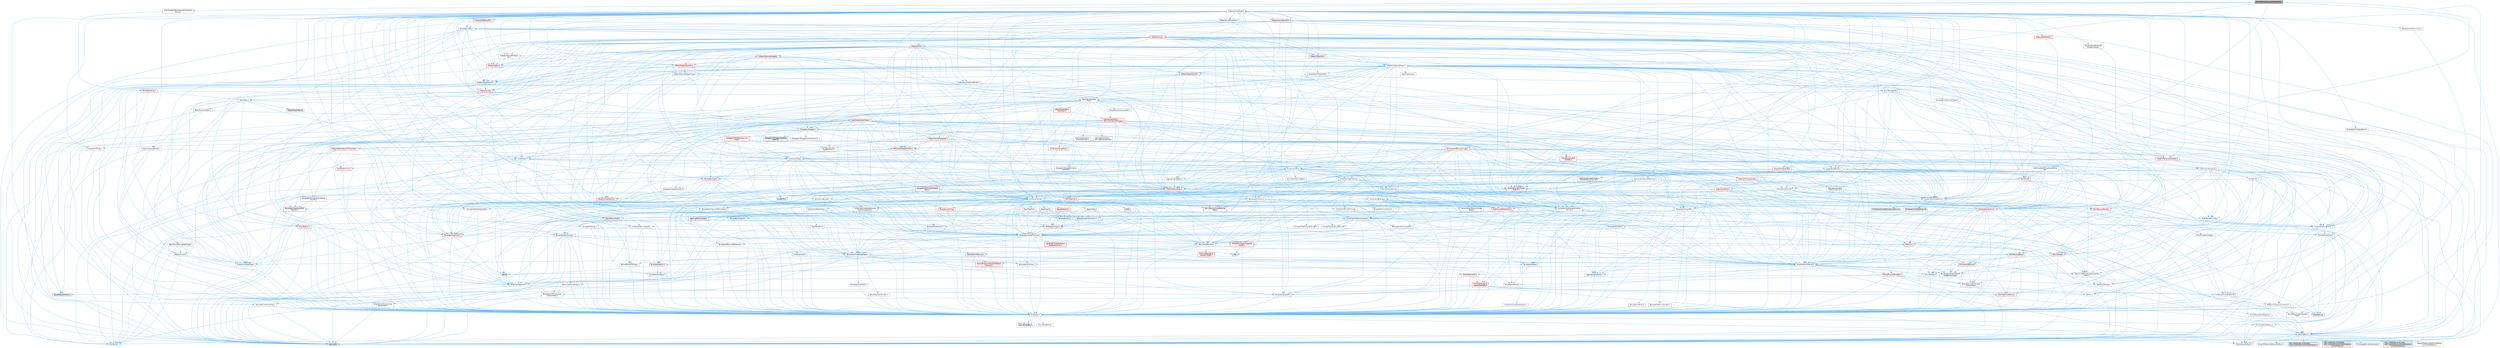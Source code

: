 digraph "MovieSceneComponentTypeInfo.h"
{
 // INTERACTIVE_SVG=YES
 // LATEX_PDF_SIZE
  bgcolor="transparent";
  edge [fontname=Helvetica,fontsize=10,labelfontname=Helvetica,labelfontsize=10];
  node [fontname=Helvetica,fontsize=10,shape=box,height=0.2,width=0.4];
  Node1 [id="Node000001",label="MovieSceneComponentTypeInfo.h",height=0.2,width=0.4,color="gray40", fillcolor="grey60", style="filled", fontcolor="black",tooltip=" "];
  Node1 -> Node2 [id="edge1_Node000001_Node000002",color="steelblue1",style="solid",tooltip=" "];
  Node2 [id="Node000002",label="CoreTypes.h",height=0.2,width=0.4,color="grey40", fillcolor="white", style="filled",URL="$dc/dec/CoreTypes_8h.html",tooltip=" "];
  Node2 -> Node3 [id="edge2_Node000002_Node000003",color="steelblue1",style="solid",tooltip=" "];
  Node3 [id="Node000003",label="HAL/Platform.h",height=0.2,width=0.4,color="grey40", fillcolor="white", style="filled",URL="$d9/dd0/Platform_8h.html",tooltip=" "];
  Node3 -> Node4 [id="edge3_Node000003_Node000004",color="steelblue1",style="solid",tooltip=" "];
  Node4 [id="Node000004",label="Misc/Build.h",height=0.2,width=0.4,color="grey40", fillcolor="white", style="filled",URL="$d3/dbb/Build_8h.html",tooltip=" "];
  Node3 -> Node5 [id="edge4_Node000003_Node000005",color="steelblue1",style="solid",tooltip=" "];
  Node5 [id="Node000005",label="Misc/LargeWorldCoordinates.h",height=0.2,width=0.4,color="grey40", fillcolor="white", style="filled",URL="$d2/dcb/LargeWorldCoordinates_8h.html",tooltip=" "];
  Node3 -> Node6 [id="edge5_Node000003_Node000006",color="steelblue1",style="solid",tooltip=" "];
  Node6 [id="Node000006",label="type_traits",height=0.2,width=0.4,color="grey60", fillcolor="#E0E0E0", style="filled",tooltip=" "];
  Node3 -> Node7 [id="edge6_Node000003_Node000007",color="steelblue1",style="solid",tooltip=" "];
  Node7 [id="Node000007",label="PreprocessorHelpers.h",height=0.2,width=0.4,color="grey40", fillcolor="white", style="filled",URL="$db/ddb/PreprocessorHelpers_8h.html",tooltip=" "];
  Node3 -> Node8 [id="edge7_Node000003_Node000008",color="steelblue1",style="solid",tooltip=" "];
  Node8 [id="Node000008",label="UBT_COMPILED_PLATFORM\l/UBT_COMPILED_PLATFORMPlatform\lCompilerPreSetup.h",height=0.2,width=0.4,color="grey60", fillcolor="#E0E0E0", style="filled",tooltip=" "];
  Node3 -> Node9 [id="edge8_Node000003_Node000009",color="steelblue1",style="solid",tooltip=" "];
  Node9 [id="Node000009",label="GenericPlatform/GenericPlatform\lCompilerPreSetup.h",height=0.2,width=0.4,color="grey40", fillcolor="white", style="filled",URL="$d9/dc8/GenericPlatformCompilerPreSetup_8h.html",tooltip=" "];
  Node3 -> Node10 [id="edge9_Node000003_Node000010",color="steelblue1",style="solid",tooltip=" "];
  Node10 [id="Node000010",label="GenericPlatform/GenericPlatform.h",height=0.2,width=0.4,color="grey40", fillcolor="white", style="filled",URL="$d6/d84/GenericPlatform_8h.html",tooltip=" "];
  Node3 -> Node11 [id="edge10_Node000003_Node000011",color="steelblue1",style="solid",tooltip=" "];
  Node11 [id="Node000011",label="UBT_COMPILED_PLATFORM\l/UBT_COMPILED_PLATFORMPlatform.h",height=0.2,width=0.4,color="grey60", fillcolor="#E0E0E0", style="filled",tooltip=" "];
  Node3 -> Node12 [id="edge11_Node000003_Node000012",color="steelblue1",style="solid",tooltip=" "];
  Node12 [id="Node000012",label="UBT_COMPILED_PLATFORM\l/UBT_COMPILED_PLATFORMPlatform\lCompilerSetup.h",height=0.2,width=0.4,color="grey60", fillcolor="#E0E0E0", style="filled",tooltip=" "];
  Node2 -> Node13 [id="edge12_Node000002_Node000013",color="steelblue1",style="solid",tooltip=" "];
  Node13 [id="Node000013",label="ProfilingDebugging\l/UMemoryDefines.h",height=0.2,width=0.4,color="grey40", fillcolor="white", style="filled",URL="$d2/da2/UMemoryDefines_8h.html",tooltip=" "];
  Node2 -> Node14 [id="edge13_Node000002_Node000014",color="steelblue1",style="solid",tooltip=" "];
  Node14 [id="Node000014",label="Misc/CoreMiscDefines.h",height=0.2,width=0.4,color="grey40", fillcolor="white", style="filled",URL="$da/d38/CoreMiscDefines_8h.html",tooltip=" "];
  Node14 -> Node3 [id="edge14_Node000014_Node000003",color="steelblue1",style="solid",tooltip=" "];
  Node14 -> Node7 [id="edge15_Node000014_Node000007",color="steelblue1",style="solid",tooltip=" "];
  Node2 -> Node15 [id="edge16_Node000002_Node000015",color="steelblue1",style="solid",tooltip=" "];
  Node15 [id="Node000015",label="Misc/CoreDefines.h",height=0.2,width=0.4,color="grey40", fillcolor="white", style="filled",URL="$d3/dd2/CoreDefines_8h.html",tooltip=" "];
  Node1 -> Node16 [id="edge17_Node000001_Node000016",color="steelblue1",style="solid",tooltip=" "];
  Node16 [id="Node000016",label="Templates/UniquePtr.h",height=0.2,width=0.4,color="grey40", fillcolor="white", style="filled",URL="$de/d1a/UniquePtr_8h.html",tooltip=" "];
  Node16 -> Node2 [id="edge18_Node000016_Node000002",color="steelblue1",style="solid",tooltip=" "];
  Node16 -> Node17 [id="edge19_Node000016_Node000017",color="steelblue1",style="solid",tooltip=" "];
  Node17 [id="Node000017",label="Templates/UnrealTemplate.h",height=0.2,width=0.4,color="grey40", fillcolor="white", style="filled",URL="$d4/d24/UnrealTemplate_8h.html",tooltip=" "];
  Node17 -> Node2 [id="edge20_Node000017_Node000002",color="steelblue1",style="solid",tooltip=" "];
  Node17 -> Node18 [id="edge21_Node000017_Node000018",color="steelblue1",style="solid",tooltip=" "];
  Node18 [id="Node000018",label="Templates/IsPointer.h",height=0.2,width=0.4,color="grey40", fillcolor="white", style="filled",URL="$d7/d05/IsPointer_8h.html",tooltip=" "];
  Node18 -> Node2 [id="edge22_Node000018_Node000002",color="steelblue1",style="solid",tooltip=" "];
  Node17 -> Node19 [id="edge23_Node000017_Node000019",color="steelblue1",style="solid",tooltip=" "];
  Node19 [id="Node000019",label="HAL/UnrealMemory.h",height=0.2,width=0.4,color="grey40", fillcolor="white", style="filled",URL="$d9/d96/UnrealMemory_8h.html",tooltip=" "];
  Node19 -> Node2 [id="edge24_Node000019_Node000002",color="steelblue1",style="solid",tooltip=" "];
  Node19 -> Node20 [id="edge25_Node000019_Node000020",color="steelblue1",style="solid",tooltip=" "];
  Node20 [id="Node000020",label="GenericPlatform/GenericPlatform\lMemory.h",height=0.2,width=0.4,color="red", fillcolor="#FFF0F0", style="filled",URL="$dd/d22/GenericPlatformMemory_8h.html",tooltip=" "];
  Node20 -> Node2 [id="edge26_Node000020_Node000002",color="steelblue1",style="solid",tooltip=" "];
  Node19 -> Node32 [id="edge27_Node000019_Node000032",color="steelblue1",style="solid",tooltip=" "];
  Node32 [id="Node000032",label="HAL/MemoryBase.h",height=0.2,width=0.4,color="red", fillcolor="#FFF0F0", style="filled",URL="$d6/d9f/MemoryBase_8h.html",tooltip=" "];
  Node32 -> Node2 [id="edge28_Node000032_Node000002",color="steelblue1",style="solid",tooltip=" "];
  Node32 -> Node33 [id="edge29_Node000032_Node000033",color="steelblue1",style="solid",tooltip=" "];
  Node33 [id="Node000033",label="HAL/PlatformAtomics.h",height=0.2,width=0.4,color="red", fillcolor="#FFF0F0", style="filled",URL="$d3/d36/PlatformAtomics_8h.html",tooltip=" "];
  Node33 -> Node2 [id="edge30_Node000033_Node000002",color="steelblue1",style="solid",tooltip=" "];
  Node32 -> Node76 [id="edge31_Node000032_Node000076",color="steelblue1",style="solid",tooltip=" "];
  Node76 [id="Node000076",label="Misc/OutputDevice.h",height=0.2,width=0.4,color="red", fillcolor="#FFF0F0", style="filled",URL="$d7/d32/OutputDevice_8h.html",tooltip=" "];
  Node76 -> Node2 [id="edge32_Node000076_Node000002",color="steelblue1",style="solid",tooltip=" "];
  Node76 -> Node77 [id="edge33_Node000076_Node000077",color="steelblue1",style="solid",tooltip=" "];
  Node77 [id="Node000077",label="Logging/LogVerbosity.h",height=0.2,width=0.4,color="grey40", fillcolor="white", style="filled",URL="$d2/d8f/LogVerbosity_8h.html",tooltip=" "];
  Node77 -> Node2 [id="edge34_Node000077_Node000002",color="steelblue1",style="solid",tooltip=" "];
  Node76 -> Node68 [id="edge35_Node000076_Node000068",color="steelblue1",style="solid",tooltip=" "];
  Node68 [id="Node000068",label="Misc/VarArgs.h",height=0.2,width=0.4,color="grey40", fillcolor="white", style="filled",URL="$d5/d6f/VarArgs_8h.html",tooltip=" "];
  Node68 -> Node2 [id="edge36_Node000068_Node000002",color="steelblue1",style="solid",tooltip=" "];
  Node76 -> Node63 [id="edge37_Node000076_Node000063",color="steelblue1",style="solid",tooltip=" "];
  Node63 [id="Node000063",label="Templates/IsArrayOrRefOf\lTypeByPredicate.h",height=0.2,width=0.4,color="grey40", fillcolor="white", style="filled",URL="$d6/da1/IsArrayOrRefOfTypeByPredicate_8h.html",tooltip=" "];
  Node63 -> Node2 [id="edge38_Node000063_Node000002",color="steelblue1",style="solid",tooltip=" "];
  Node76 -> Node64 [id="edge39_Node000076_Node000064",color="steelblue1",style="solid",tooltip=" "];
  Node64 [id="Node000064",label="Templates/IsValidVariadic\lFunctionArg.h",height=0.2,width=0.4,color="grey40", fillcolor="white", style="filled",URL="$d0/dc8/IsValidVariadicFunctionArg_8h.html",tooltip=" "];
  Node64 -> Node2 [id="edge40_Node000064_Node000002",color="steelblue1",style="solid",tooltip=" "];
  Node64 -> Node65 [id="edge41_Node000064_Node000065",color="steelblue1",style="solid",tooltip=" "];
  Node65 [id="Node000065",label="IsEnum.h",height=0.2,width=0.4,color="grey40", fillcolor="white", style="filled",URL="$d4/de5/IsEnum_8h.html",tooltip=" "];
  Node64 -> Node6 [id="edge42_Node000064_Node000006",color="steelblue1",style="solid",tooltip=" "];
  Node76 -> Node66 [id="edge43_Node000076_Node000066",color="steelblue1",style="solid",tooltip=" "];
  Node66 [id="Node000066",label="Traits/IsCharEncodingCompatible\lWith.h",height=0.2,width=0.4,color="grey40", fillcolor="white", style="filled",URL="$df/dd1/IsCharEncodingCompatibleWith_8h.html",tooltip=" "];
  Node66 -> Node6 [id="edge44_Node000066_Node000006",color="steelblue1",style="solid",tooltip=" "];
  Node66 -> Node67 [id="edge45_Node000066_Node000067",color="steelblue1",style="solid",tooltip=" "];
  Node67 [id="Node000067",label="Traits/IsCharType.h",height=0.2,width=0.4,color="grey40", fillcolor="white", style="filled",URL="$db/d51/IsCharType_8h.html",tooltip=" "];
  Node67 -> Node2 [id="edge46_Node000067_Node000002",color="steelblue1",style="solid",tooltip=" "];
  Node32 -> Node78 [id="edge47_Node000032_Node000078",color="steelblue1",style="solid",tooltip=" "];
  Node78 [id="Node000078",label="Templates/Atomic.h",height=0.2,width=0.4,color="red", fillcolor="#FFF0F0", style="filled",URL="$d3/d91/Atomic_8h.html",tooltip=" "];
  Node78 -> Node81 [id="edge48_Node000078_Node000081",color="steelblue1",style="solid",tooltip=" "];
  Node81 [id="Node000081",label="Templates/IsIntegral.h",height=0.2,width=0.4,color="grey40", fillcolor="white", style="filled",URL="$da/d64/IsIntegral_8h.html",tooltip=" "];
  Node81 -> Node2 [id="edge49_Node000081_Node000002",color="steelblue1",style="solid",tooltip=" "];
  Node78 -> Node75 [id="edge50_Node000078_Node000075",color="steelblue1",style="solid",tooltip=" "];
  Node75 [id="Node000075",label="atomic",height=0.2,width=0.4,color="grey60", fillcolor="#E0E0E0", style="filled",tooltip=" "];
  Node19 -> Node87 [id="edge51_Node000019_Node000087",color="steelblue1",style="solid",tooltip=" "];
  Node87 [id="Node000087",label="HAL/PlatformMemory.h",height=0.2,width=0.4,color="red", fillcolor="#FFF0F0", style="filled",URL="$de/d68/PlatformMemory_8h.html",tooltip=" "];
  Node87 -> Node2 [id="edge52_Node000087_Node000002",color="steelblue1",style="solid",tooltip=" "];
  Node87 -> Node20 [id="edge53_Node000087_Node000020",color="steelblue1",style="solid",tooltip=" "];
  Node19 -> Node89 [id="edge54_Node000019_Node000089",color="steelblue1",style="solid",tooltip=" "];
  Node89 [id="Node000089",label="ProfilingDebugging\l/MemoryTrace.h",height=0.2,width=0.4,color="red", fillcolor="#FFF0F0", style="filled",URL="$da/dd7/MemoryTrace_8h.html",tooltip=" "];
  Node89 -> Node3 [id="edge55_Node000089_Node000003",color="steelblue1",style="solid",tooltip=" "];
  Node89 -> Node53 [id="edge56_Node000089_Node000053",color="steelblue1",style="solid",tooltip=" "];
  Node53 [id="Node000053",label="Misc/EnumClassFlags.h",height=0.2,width=0.4,color="grey40", fillcolor="white", style="filled",URL="$d8/de7/EnumClassFlags_8h.html",tooltip=" "];
  Node19 -> Node18 [id="edge57_Node000019_Node000018",color="steelblue1",style="solid",tooltip=" "];
  Node17 -> Node90 [id="edge58_Node000017_Node000090",color="steelblue1",style="solid",tooltip=" "];
  Node90 [id="Node000090",label="Templates/CopyQualifiers\lAndRefsFromTo.h",height=0.2,width=0.4,color="red", fillcolor="#FFF0F0", style="filled",URL="$d3/db3/CopyQualifiersAndRefsFromTo_8h.html",tooltip=" "];
  Node17 -> Node92 [id="edge59_Node000017_Node000092",color="steelblue1",style="solid",tooltip=" "];
  Node92 [id="Node000092",label="Templates/UnrealTypeTraits.h",height=0.2,width=0.4,color="grey40", fillcolor="white", style="filled",URL="$d2/d2d/UnrealTypeTraits_8h.html",tooltip=" "];
  Node92 -> Node2 [id="edge60_Node000092_Node000002",color="steelblue1",style="solid",tooltip=" "];
  Node92 -> Node18 [id="edge61_Node000092_Node000018",color="steelblue1",style="solid",tooltip=" "];
  Node92 -> Node45 [id="edge62_Node000092_Node000045",color="steelblue1",style="solid",tooltip=" "];
  Node45 [id="Node000045",label="Misc/AssertionMacros.h",height=0.2,width=0.4,color="grey40", fillcolor="white", style="filled",URL="$d0/dfa/AssertionMacros_8h.html",tooltip=" "];
  Node45 -> Node2 [id="edge63_Node000045_Node000002",color="steelblue1",style="solid",tooltip=" "];
  Node45 -> Node3 [id="edge64_Node000045_Node000003",color="steelblue1",style="solid",tooltip=" "];
  Node45 -> Node46 [id="edge65_Node000045_Node000046",color="steelblue1",style="solid",tooltip=" "];
  Node46 [id="Node000046",label="HAL/PlatformMisc.h",height=0.2,width=0.4,color="red", fillcolor="#FFF0F0", style="filled",URL="$d0/df5/PlatformMisc_8h.html",tooltip=" "];
  Node46 -> Node2 [id="edge66_Node000046_Node000002",color="steelblue1",style="solid",tooltip=" "];
  Node46 -> Node57 [id="edge67_Node000046_Node000057",color="steelblue1",style="solid",tooltip=" "];
  Node57 [id="Node000057",label="ProfilingDebugging\l/CpuProfilerTrace.h",height=0.2,width=0.4,color="red", fillcolor="#FFF0F0", style="filled",URL="$da/dcb/CpuProfilerTrace_8h.html",tooltip=" "];
  Node57 -> Node2 [id="edge68_Node000057_Node000002",color="steelblue1",style="solid",tooltip=" "];
  Node57 -> Node22 [id="edge69_Node000057_Node000022",color="steelblue1",style="solid",tooltip=" "];
  Node22 [id="Node000022",label="Containers/ContainersFwd.h",height=0.2,width=0.4,color="grey40", fillcolor="white", style="filled",URL="$d4/d0a/ContainersFwd_8h.html",tooltip=" "];
  Node22 -> Node3 [id="edge70_Node000022_Node000003",color="steelblue1",style="solid",tooltip=" "];
  Node22 -> Node2 [id="edge71_Node000022_Node000002",color="steelblue1",style="solid",tooltip=" "];
  Node22 -> Node23 [id="edge72_Node000022_Node000023",color="steelblue1",style="solid",tooltip=" "];
  Node23 [id="Node000023",label="Traits/IsContiguousContainer.h",height=0.2,width=0.4,color="grey40", fillcolor="white", style="filled",URL="$d5/d3c/IsContiguousContainer_8h.html",tooltip=" "];
  Node23 -> Node2 [id="edge73_Node000023_Node000002",color="steelblue1",style="solid",tooltip=" "];
  Node23 -> Node24 [id="edge74_Node000023_Node000024",color="steelblue1",style="solid",tooltip=" "];
  Node24 [id="Node000024",label="Misc/StaticAssertComplete\lType.h",height=0.2,width=0.4,color="grey40", fillcolor="white", style="filled",URL="$d5/d4e/StaticAssertCompleteType_8h.html",tooltip=" "];
  Node23 -> Node25 [id="edge75_Node000023_Node000025",color="steelblue1",style="solid",tooltip=" "];
  Node25 [id="Node000025",label="initializer_list",height=0.2,width=0.4,color="grey60", fillcolor="#E0E0E0", style="filled",tooltip=" "];
  Node57 -> Node33 [id="edge76_Node000057_Node000033",color="steelblue1",style="solid",tooltip=" "];
  Node57 -> Node7 [id="edge77_Node000057_Node000007",color="steelblue1",style="solid",tooltip=" "];
  Node57 -> Node4 [id="edge78_Node000057_Node000004",color="steelblue1",style="solid",tooltip=" "];
  Node57 -> Node59 [id="edge79_Node000057_Node000059",color="steelblue1",style="solid",tooltip=" "];
  Node59 [id="Node000059",label="Trace/Detail/Channel.h",height=0.2,width=0.4,color="grey60", fillcolor="#E0E0E0", style="filled",tooltip=" "];
  Node45 -> Node7 [id="edge80_Node000045_Node000007",color="steelblue1",style="solid",tooltip=" "];
  Node45 -> Node62 [id="edge81_Node000045_Node000062",color="steelblue1",style="solid",tooltip=" "];
  Node62 [id="Node000062",label="Templates/EnableIf.h",height=0.2,width=0.4,color="grey40", fillcolor="white", style="filled",URL="$d7/d60/EnableIf_8h.html",tooltip=" "];
  Node62 -> Node2 [id="edge82_Node000062_Node000002",color="steelblue1",style="solid",tooltip=" "];
  Node45 -> Node63 [id="edge83_Node000045_Node000063",color="steelblue1",style="solid",tooltip=" "];
  Node45 -> Node64 [id="edge84_Node000045_Node000064",color="steelblue1",style="solid",tooltip=" "];
  Node45 -> Node66 [id="edge85_Node000045_Node000066",color="steelblue1",style="solid",tooltip=" "];
  Node45 -> Node68 [id="edge86_Node000045_Node000068",color="steelblue1",style="solid",tooltip=" "];
  Node45 -> Node69 [id="edge87_Node000045_Node000069",color="steelblue1",style="solid",tooltip=" "];
  Node69 [id="Node000069",label="String/FormatStringSan.h",height=0.2,width=0.4,color="red", fillcolor="#FFF0F0", style="filled",URL="$d3/d8b/FormatStringSan_8h.html",tooltip=" "];
  Node69 -> Node6 [id="edge88_Node000069_Node000006",color="steelblue1",style="solid",tooltip=" "];
  Node69 -> Node2 [id="edge89_Node000069_Node000002",color="steelblue1",style="solid",tooltip=" "];
  Node69 -> Node70 [id="edge90_Node000069_Node000070",color="steelblue1",style="solid",tooltip=" "];
  Node70 [id="Node000070",label="Templates/Requires.h",height=0.2,width=0.4,color="grey40", fillcolor="white", style="filled",URL="$dc/d96/Requires_8h.html",tooltip=" "];
  Node70 -> Node62 [id="edge91_Node000070_Node000062",color="steelblue1",style="solid",tooltip=" "];
  Node70 -> Node6 [id="edge92_Node000070_Node000006",color="steelblue1",style="solid",tooltip=" "];
  Node69 -> Node71 [id="edge93_Node000069_Node000071",color="steelblue1",style="solid",tooltip=" "];
  Node71 [id="Node000071",label="Templates/Identity.h",height=0.2,width=0.4,color="grey40", fillcolor="white", style="filled",URL="$d0/dd5/Identity_8h.html",tooltip=" "];
  Node69 -> Node64 [id="edge94_Node000069_Node000064",color="steelblue1",style="solid",tooltip=" "];
  Node69 -> Node67 [id="edge95_Node000069_Node000067",color="steelblue1",style="solid",tooltip=" "];
  Node69 -> Node22 [id="edge96_Node000069_Node000022",color="steelblue1",style="solid",tooltip=" "];
  Node45 -> Node75 [id="edge97_Node000045_Node000075",color="steelblue1",style="solid",tooltip=" "];
  Node92 -> Node83 [id="edge98_Node000092_Node000083",color="steelblue1",style="solid",tooltip=" "];
  Node83 [id="Node000083",label="Templates/AndOrNot.h",height=0.2,width=0.4,color="grey40", fillcolor="white", style="filled",URL="$db/d0a/AndOrNot_8h.html",tooltip=" "];
  Node83 -> Node2 [id="edge99_Node000083_Node000002",color="steelblue1",style="solid",tooltip=" "];
  Node92 -> Node62 [id="edge100_Node000092_Node000062",color="steelblue1",style="solid",tooltip=" "];
  Node92 -> Node93 [id="edge101_Node000092_Node000093",color="steelblue1",style="solid",tooltip=" "];
  Node93 [id="Node000093",label="Templates/IsArithmetic.h",height=0.2,width=0.4,color="grey40", fillcolor="white", style="filled",URL="$d2/d5d/IsArithmetic_8h.html",tooltip=" "];
  Node93 -> Node2 [id="edge102_Node000093_Node000002",color="steelblue1",style="solid",tooltip=" "];
  Node92 -> Node65 [id="edge103_Node000092_Node000065",color="steelblue1",style="solid",tooltip=" "];
  Node92 -> Node94 [id="edge104_Node000092_Node000094",color="steelblue1",style="solid",tooltip=" "];
  Node94 [id="Node000094",label="Templates/Models.h",height=0.2,width=0.4,color="grey40", fillcolor="white", style="filled",URL="$d3/d0c/Models_8h.html",tooltip=" "];
  Node94 -> Node71 [id="edge105_Node000094_Node000071",color="steelblue1",style="solid",tooltip=" "];
  Node92 -> Node95 [id="edge106_Node000092_Node000095",color="steelblue1",style="solid",tooltip=" "];
  Node95 [id="Node000095",label="Templates/IsPODType.h",height=0.2,width=0.4,color="grey40", fillcolor="white", style="filled",URL="$d7/db1/IsPODType_8h.html",tooltip=" "];
  Node95 -> Node2 [id="edge107_Node000095_Node000002",color="steelblue1",style="solid",tooltip=" "];
  Node92 -> Node96 [id="edge108_Node000092_Node000096",color="steelblue1",style="solid",tooltip=" "];
  Node96 [id="Node000096",label="Templates/IsUECoreType.h",height=0.2,width=0.4,color="grey40", fillcolor="white", style="filled",URL="$d1/db8/IsUECoreType_8h.html",tooltip=" "];
  Node96 -> Node2 [id="edge109_Node000096_Node000002",color="steelblue1",style="solid",tooltip=" "];
  Node96 -> Node6 [id="edge110_Node000096_Node000006",color="steelblue1",style="solid",tooltip=" "];
  Node92 -> Node84 [id="edge111_Node000092_Node000084",color="steelblue1",style="solid",tooltip=" "];
  Node84 [id="Node000084",label="Templates/IsTriviallyCopy\lConstructible.h",height=0.2,width=0.4,color="grey40", fillcolor="white", style="filled",URL="$d3/d78/IsTriviallyCopyConstructible_8h.html",tooltip=" "];
  Node84 -> Node2 [id="edge112_Node000084_Node000002",color="steelblue1",style="solid",tooltip=" "];
  Node84 -> Node6 [id="edge113_Node000084_Node000006",color="steelblue1",style="solid",tooltip=" "];
  Node17 -> Node97 [id="edge114_Node000017_Node000097",color="steelblue1",style="solid",tooltip=" "];
  Node97 [id="Node000097",label="Templates/RemoveReference.h",height=0.2,width=0.4,color="grey40", fillcolor="white", style="filled",URL="$da/dbe/RemoveReference_8h.html",tooltip=" "];
  Node97 -> Node2 [id="edge115_Node000097_Node000002",color="steelblue1",style="solid",tooltip=" "];
  Node17 -> Node70 [id="edge116_Node000017_Node000070",color="steelblue1",style="solid",tooltip=" "];
  Node17 -> Node98 [id="edge117_Node000017_Node000098",color="steelblue1",style="solid",tooltip=" "];
  Node98 [id="Node000098",label="Templates/TypeCompatible\lBytes.h",height=0.2,width=0.4,color="red", fillcolor="#FFF0F0", style="filled",URL="$df/d0a/TypeCompatibleBytes_8h.html",tooltip=" "];
  Node98 -> Node2 [id="edge118_Node000098_Node000002",color="steelblue1",style="solid",tooltip=" "];
  Node98 -> Node37 [id="edge119_Node000098_Node000037",color="steelblue1",style="solid",tooltip=" "];
  Node37 [id="Node000037",label="new",height=0.2,width=0.4,color="grey60", fillcolor="#E0E0E0", style="filled",tooltip=" "];
  Node98 -> Node6 [id="edge120_Node000098_Node000006",color="steelblue1",style="solid",tooltip=" "];
  Node17 -> Node71 [id="edge121_Node000017_Node000071",color="steelblue1",style="solid",tooltip=" "];
  Node17 -> Node23 [id="edge122_Node000017_Node000023",color="steelblue1",style="solid",tooltip=" "];
  Node17 -> Node99 [id="edge123_Node000017_Node000099",color="steelblue1",style="solid",tooltip=" "];
  Node99 [id="Node000099",label="Traits/UseBitwiseSwap.h",height=0.2,width=0.4,color="grey40", fillcolor="white", style="filled",URL="$db/df3/UseBitwiseSwap_8h.html",tooltip=" "];
  Node99 -> Node2 [id="edge124_Node000099_Node000002",color="steelblue1",style="solid",tooltip=" "];
  Node99 -> Node6 [id="edge125_Node000099_Node000006",color="steelblue1",style="solid",tooltip=" "];
  Node17 -> Node6 [id="edge126_Node000017_Node000006",color="steelblue1",style="solid",tooltip=" "];
  Node16 -> Node100 [id="edge127_Node000016_Node000100",color="steelblue1",style="solid",tooltip=" "];
  Node100 [id="Node000100",label="Templates/IsArray.h",height=0.2,width=0.4,color="grey40", fillcolor="white", style="filled",URL="$d8/d8d/IsArray_8h.html",tooltip=" "];
  Node100 -> Node2 [id="edge128_Node000100_Node000002",color="steelblue1",style="solid",tooltip=" "];
  Node16 -> Node101 [id="edge129_Node000016_Node000101",color="steelblue1",style="solid",tooltip=" "];
  Node101 [id="Node000101",label="Templates/RemoveExtent.h",height=0.2,width=0.4,color="grey40", fillcolor="white", style="filled",URL="$dc/de9/RemoveExtent_8h.html",tooltip=" "];
  Node101 -> Node2 [id="edge130_Node000101_Node000002",color="steelblue1",style="solid",tooltip=" "];
  Node16 -> Node70 [id="edge131_Node000016_Node000070",color="steelblue1",style="solid",tooltip=" "];
  Node16 -> Node102 [id="edge132_Node000016_Node000102",color="steelblue1",style="solid",tooltip=" "];
  Node102 [id="Node000102",label="Serialization/MemoryLayout.h",height=0.2,width=0.4,color="grey40", fillcolor="white", style="filled",URL="$d7/d66/MemoryLayout_8h.html",tooltip=" "];
  Node102 -> Node103 [id="edge133_Node000102_Node000103",color="steelblue1",style="solid",tooltip=" "];
  Node103 [id="Node000103",label="Concepts/StaticClassProvider.h",height=0.2,width=0.4,color="grey40", fillcolor="white", style="filled",URL="$dd/d83/StaticClassProvider_8h.html",tooltip=" "];
  Node102 -> Node104 [id="edge134_Node000102_Node000104",color="steelblue1",style="solid",tooltip=" "];
  Node104 [id="Node000104",label="Concepts/StaticStructProvider.h",height=0.2,width=0.4,color="grey40", fillcolor="white", style="filled",URL="$d5/d77/StaticStructProvider_8h.html",tooltip=" "];
  Node102 -> Node105 [id="edge135_Node000102_Node000105",color="steelblue1",style="solid",tooltip=" "];
  Node105 [id="Node000105",label="Containers/EnumAsByte.h",height=0.2,width=0.4,color="grey40", fillcolor="white", style="filled",URL="$d6/d9a/EnumAsByte_8h.html",tooltip=" "];
  Node105 -> Node2 [id="edge136_Node000105_Node000002",color="steelblue1",style="solid",tooltip=" "];
  Node105 -> Node95 [id="edge137_Node000105_Node000095",color="steelblue1",style="solid",tooltip=" "];
  Node105 -> Node106 [id="edge138_Node000105_Node000106",color="steelblue1",style="solid",tooltip=" "];
  Node106 [id="Node000106",label="Templates/TypeHash.h",height=0.2,width=0.4,color="red", fillcolor="#FFF0F0", style="filled",URL="$d1/d62/TypeHash_8h.html",tooltip=" "];
  Node106 -> Node2 [id="edge139_Node000106_Node000002",color="steelblue1",style="solid",tooltip=" "];
  Node106 -> Node70 [id="edge140_Node000106_Node000070",color="steelblue1",style="solid",tooltip=" "];
  Node106 -> Node107 [id="edge141_Node000106_Node000107",color="steelblue1",style="solid",tooltip=" "];
  Node107 [id="Node000107",label="Misc/Crc.h",height=0.2,width=0.4,color="red", fillcolor="#FFF0F0", style="filled",URL="$d4/dd2/Crc_8h.html",tooltip=" "];
  Node107 -> Node2 [id="edge142_Node000107_Node000002",color="steelblue1",style="solid",tooltip=" "];
  Node107 -> Node45 [id="edge143_Node000107_Node000045",color="steelblue1",style="solid",tooltip=" "];
  Node107 -> Node108 [id="edge144_Node000107_Node000108",color="steelblue1",style="solid",tooltip=" "];
  Node108 [id="Node000108",label="Misc/CString.h",height=0.2,width=0.4,color="red", fillcolor="#FFF0F0", style="filled",URL="$d2/d49/CString_8h.html",tooltip=" "];
  Node108 -> Node2 [id="edge145_Node000108_Node000002",color="steelblue1",style="solid",tooltip=" "];
  Node108 -> Node45 [id="edge146_Node000108_Node000045",color="steelblue1",style="solid",tooltip=" "];
  Node108 -> Node68 [id="edge147_Node000108_Node000068",color="steelblue1",style="solid",tooltip=" "];
  Node108 -> Node63 [id="edge148_Node000108_Node000063",color="steelblue1",style="solid",tooltip=" "];
  Node108 -> Node64 [id="edge149_Node000108_Node000064",color="steelblue1",style="solid",tooltip=" "];
  Node108 -> Node66 [id="edge150_Node000108_Node000066",color="steelblue1",style="solid",tooltip=" "];
  Node107 -> Node92 [id="edge151_Node000107_Node000092",color="steelblue1",style="solid",tooltip=" "];
  Node107 -> Node67 [id="edge152_Node000107_Node000067",color="steelblue1",style="solid",tooltip=" "];
  Node106 -> Node6 [id="edge153_Node000106_Node000006",color="steelblue1",style="solid",tooltip=" "];
  Node102 -> Node48 [id="edge154_Node000102_Node000048",color="steelblue1",style="solid",tooltip=" "];
  Node48 [id="Node000048",label="Containers/StringFwd.h",height=0.2,width=0.4,color="grey40", fillcolor="white", style="filled",URL="$df/d37/StringFwd_8h.html",tooltip=" "];
  Node48 -> Node2 [id="edge155_Node000048_Node000002",color="steelblue1",style="solid",tooltip=" "];
  Node48 -> Node49 [id="edge156_Node000048_Node000049",color="steelblue1",style="solid",tooltip=" "];
  Node49 [id="Node000049",label="Traits/ElementType.h",height=0.2,width=0.4,color="grey40", fillcolor="white", style="filled",URL="$d5/d4f/ElementType_8h.html",tooltip=" "];
  Node49 -> Node3 [id="edge157_Node000049_Node000003",color="steelblue1",style="solid",tooltip=" "];
  Node49 -> Node25 [id="edge158_Node000049_Node000025",color="steelblue1",style="solid",tooltip=" "];
  Node49 -> Node6 [id="edge159_Node000049_Node000006",color="steelblue1",style="solid",tooltip=" "];
  Node48 -> Node23 [id="edge160_Node000048_Node000023",color="steelblue1",style="solid",tooltip=" "];
  Node102 -> Node19 [id="edge161_Node000102_Node000019",color="steelblue1",style="solid",tooltip=" "];
  Node102 -> Node113 [id="edge162_Node000102_Node000113",color="steelblue1",style="solid",tooltip=" "];
  Node113 [id="Node000113",label="Misc/DelayedAutoRegister.h",height=0.2,width=0.4,color="grey40", fillcolor="white", style="filled",URL="$d1/dda/DelayedAutoRegister_8h.html",tooltip=" "];
  Node113 -> Node3 [id="edge163_Node000113_Node000003",color="steelblue1",style="solid",tooltip=" "];
  Node102 -> Node62 [id="edge164_Node000102_Node000062",color="steelblue1",style="solid",tooltip=" "];
  Node102 -> Node114 [id="edge165_Node000102_Node000114",color="steelblue1",style="solid",tooltip=" "];
  Node114 [id="Node000114",label="Templates/IsAbstract.h",height=0.2,width=0.4,color="grey40", fillcolor="white", style="filled",URL="$d8/db7/IsAbstract_8h.html",tooltip=" "];
  Node102 -> Node115 [id="edge166_Node000102_Node000115",color="steelblue1",style="solid",tooltip=" "];
  Node115 [id="Node000115",label="Templates/IsPolymorphic.h",height=0.2,width=0.4,color="grey40", fillcolor="white", style="filled",URL="$dc/d20/IsPolymorphic_8h.html",tooltip=" "];
  Node102 -> Node94 [id="edge167_Node000102_Node000094",color="steelblue1",style="solid",tooltip=" "];
  Node102 -> Node17 [id="edge168_Node000102_Node000017",color="steelblue1",style="solid",tooltip=" "];
  Node16 -> Node6 [id="edge169_Node000016_Node000006",color="steelblue1",style="solid",tooltip=" "];
  Node1 -> Node116 [id="edge170_Node000001_Node000116",color="steelblue1",style="solid",tooltip=" "];
  Node116 [id="Node000116",label="Templates/MemoryOps.h",height=0.2,width=0.4,color="grey40", fillcolor="white", style="filled",URL="$db/dea/MemoryOps_8h.html",tooltip=" "];
  Node116 -> Node2 [id="edge171_Node000116_Node000002",color="steelblue1",style="solid",tooltip=" "];
  Node116 -> Node19 [id="edge172_Node000116_Node000019",color="steelblue1",style="solid",tooltip=" "];
  Node116 -> Node85 [id="edge173_Node000116_Node000085",color="steelblue1",style="solid",tooltip=" "];
  Node85 [id="Node000085",label="Templates/IsTriviallyCopy\lAssignable.h",height=0.2,width=0.4,color="grey40", fillcolor="white", style="filled",URL="$d2/df2/IsTriviallyCopyAssignable_8h.html",tooltip=" "];
  Node85 -> Node2 [id="edge174_Node000085_Node000002",color="steelblue1",style="solid",tooltip=" "];
  Node85 -> Node6 [id="edge175_Node000085_Node000006",color="steelblue1",style="solid",tooltip=" "];
  Node116 -> Node84 [id="edge176_Node000116_Node000084",color="steelblue1",style="solid",tooltip=" "];
  Node116 -> Node70 [id="edge177_Node000116_Node000070",color="steelblue1",style="solid",tooltip=" "];
  Node116 -> Node92 [id="edge178_Node000116_Node000092",color="steelblue1",style="solid",tooltip=" "];
  Node116 -> Node99 [id="edge179_Node000116_Node000099",color="steelblue1",style="solid",tooltip=" "];
  Node116 -> Node37 [id="edge180_Node000116_Node000037",color="steelblue1",style="solid",tooltip=" "];
  Node116 -> Node6 [id="edge181_Node000116_Node000006",color="steelblue1",style="solid",tooltip=" "];
  Node1 -> Node117 [id="edge182_Node000001_Node000117",color="steelblue1",style="solid",tooltip=" "];
  Node117 [id="Node000117",label="UObject/UObjectGlobals.h",height=0.2,width=0.4,color="grey40", fillcolor="white", style="filled",URL="$d0/da9/UObjectGlobals_8h.html",tooltip=" "];
  Node117 -> Node118 [id="edge183_Node000117_Node000118",color="steelblue1",style="solid",tooltip=" "];
  Node118 [id="Node000118",label="Containers/Array.h",height=0.2,width=0.4,color="grey40", fillcolor="white", style="filled",URL="$df/dd0/Array_8h.html",tooltip=" "];
  Node118 -> Node2 [id="edge184_Node000118_Node000002",color="steelblue1",style="solid",tooltip=" "];
  Node118 -> Node45 [id="edge185_Node000118_Node000045",color="steelblue1",style="solid",tooltip=" "];
  Node118 -> Node119 [id="edge186_Node000118_Node000119",color="steelblue1",style="solid",tooltip=" "];
  Node119 [id="Node000119",label="Misc/IntrusiveUnsetOptional\lState.h",height=0.2,width=0.4,color="red", fillcolor="#FFF0F0", style="filled",URL="$d2/d0a/IntrusiveUnsetOptionalState_8h.html",tooltip=" "];
  Node118 -> Node121 [id="edge187_Node000118_Node000121",color="steelblue1",style="solid",tooltip=" "];
  Node121 [id="Node000121",label="Misc/ReverseIterate.h",height=0.2,width=0.4,color="red", fillcolor="#FFF0F0", style="filled",URL="$db/de3/ReverseIterate_8h.html",tooltip=" "];
  Node121 -> Node3 [id="edge188_Node000121_Node000003",color="steelblue1",style="solid",tooltip=" "];
  Node118 -> Node19 [id="edge189_Node000118_Node000019",color="steelblue1",style="solid",tooltip=" "];
  Node118 -> Node92 [id="edge190_Node000118_Node000092",color="steelblue1",style="solid",tooltip=" "];
  Node118 -> Node17 [id="edge191_Node000118_Node000017",color="steelblue1",style="solid",tooltip=" "];
  Node118 -> Node123 [id="edge192_Node000118_Node000123",color="steelblue1",style="solid",tooltip=" "];
  Node123 [id="Node000123",label="Containers/AllowShrinking.h",height=0.2,width=0.4,color="grey40", fillcolor="white", style="filled",URL="$d7/d1a/AllowShrinking_8h.html",tooltip=" "];
  Node123 -> Node2 [id="edge193_Node000123_Node000002",color="steelblue1",style="solid",tooltip=" "];
  Node118 -> Node124 [id="edge194_Node000118_Node000124",color="steelblue1",style="solid",tooltip=" "];
  Node124 [id="Node000124",label="Containers/ContainerAllocation\lPolicies.h",height=0.2,width=0.4,color="grey40", fillcolor="white", style="filled",URL="$d7/dff/ContainerAllocationPolicies_8h.html",tooltip=" "];
  Node124 -> Node2 [id="edge195_Node000124_Node000002",color="steelblue1",style="solid",tooltip=" "];
  Node124 -> Node125 [id="edge196_Node000124_Node000125",color="steelblue1",style="solid",tooltip=" "];
  Node125 [id="Node000125",label="Containers/ContainerHelpers.h",height=0.2,width=0.4,color="grey40", fillcolor="white", style="filled",URL="$d7/d33/ContainerHelpers_8h.html",tooltip=" "];
  Node125 -> Node2 [id="edge197_Node000125_Node000002",color="steelblue1",style="solid",tooltip=" "];
  Node124 -> Node124 [id="edge198_Node000124_Node000124",color="steelblue1",style="solid",tooltip=" "];
  Node124 -> Node126 [id="edge199_Node000124_Node000126",color="steelblue1",style="solid",tooltip=" "];
  Node126 [id="Node000126",label="HAL/PlatformMath.h",height=0.2,width=0.4,color="red", fillcolor="#FFF0F0", style="filled",URL="$dc/d53/PlatformMath_8h.html",tooltip=" "];
  Node126 -> Node2 [id="edge200_Node000126_Node000002",color="steelblue1",style="solid",tooltip=" "];
  Node124 -> Node19 [id="edge201_Node000124_Node000019",color="steelblue1",style="solid",tooltip=" "];
  Node124 -> Node51 [id="edge202_Node000124_Node000051",color="steelblue1",style="solid",tooltip=" "];
  Node51 [id="Node000051",label="Math/NumericLimits.h",height=0.2,width=0.4,color="grey40", fillcolor="white", style="filled",URL="$df/d1b/NumericLimits_8h.html",tooltip=" "];
  Node51 -> Node2 [id="edge203_Node000051_Node000002",color="steelblue1",style="solid",tooltip=" "];
  Node124 -> Node45 [id="edge204_Node000124_Node000045",color="steelblue1",style="solid",tooltip=" "];
  Node124 -> Node115 [id="edge205_Node000124_Node000115",color="steelblue1",style="solid",tooltip=" "];
  Node124 -> Node116 [id="edge206_Node000124_Node000116",color="steelblue1",style="solid",tooltip=" "];
  Node124 -> Node98 [id="edge207_Node000124_Node000098",color="steelblue1",style="solid",tooltip=" "];
  Node124 -> Node6 [id="edge208_Node000124_Node000006",color="steelblue1",style="solid",tooltip=" "];
  Node118 -> Node134 [id="edge209_Node000118_Node000134",color="steelblue1",style="solid",tooltip=" "];
  Node134 [id="Node000134",label="Containers/ContainerElement\lTypeCompatibility.h",height=0.2,width=0.4,color="grey40", fillcolor="white", style="filled",URL="$df/ddf/ContainerElementTypeCompatibility_8h.html",tooltip=" "];
  Node134 -> Node2 [id="edge210_Node000134_Node000002",color="steelblue1",style="solid",tooltip=" "];
  Node134 -> Node92 [id="edge211_Node000134_Node000092",color="steelblue1",style="solid",tooltip=" "];
  Node118 -> Node135 [id="edge212_Node000118_Node000135",color="steelblue1",style="solid",tooltip=" "];
  Node135 [id="Node000135",label="Serialization/Archive.h",height=0.2,width=0.4,color="red", fillcolor="#FFF0F0", style="filled",URL="$d7/d3b/Archive_8h.html",tooltip=" "];
  Node135 -> Node2 [id="edge213_Node000135_Node000002",color="steelblue1",style="solid",tooltip=" "];
  Node135 -> Node45 [id="edge214_Node000135_Node000045",color="steelblue1",style="solid",tooltip=" "];
  Node135 -> Node4 [id="edge215_Node000135_Node000004",color="steelblue1",style="solid",tooltip=" "];
  Node135 -> Node68 [id="edge216_Node000135_Node000068",color="steelblue1",style="solid",tooltip=" "];
  Node135 -> Node62 [id="edge217_Node000135_Node000062",color="steelblue1",style="solid",tooltip=" "];
  Node135 -> Node63 [id="edge218_Node000135_Node000063",color="steelblue1",style="solid",tooltip=" "];
  Node135 -> Node131 [id="edge219_Node000135_Node000131",color="steelblue1",style="solid",tooltip=" "];
  Node131 [id="Node000131",label="Templates/IsSigned.h",height=0.2,width=0.4,color="grey40", fillcolor="white", style="filled",URL="$d8/dd8/IsSigned_8h.html",tooltip=" "];
  Node131 -> Node2 [id="edge220_Node000131_Node000002",color="steelblue1",style="solid",tooltip=" "];
  Node135 -> Node64 [id="edge221_Node000135_Node000064",color="steelblue1",style="solid",tooltip=" "];
  Node135 -> Node17 [id="edge222_Node000135_Node000017",color="steelblue1",style="solid",tooltip=" "];
  Node135 -> Node66 [id="edge223_Node000135_Node000066",color="steelblue1",style="solid",tooltip=" "];
  Node118 -> Node145 [id="edge224_Node000118_Node000145",color="steelblue1",style="solid",tooltip=" "];
  Node145 [id="Node000145",label="Serialization/MemoryImage\lWriter.h",height=0.2,width=0.4,color="grey40", fillcolor="white", style="filled",URL="$d0/d08/MemoryImageWriter_8h.html",tooltip=" "];
  Node145 -> Node2 [id="edge225_Node000145_Node000002",color="steelblue1",style="solid",tooltip=" "];
  Node145 -> Node102 [id="edge226_Node000145_Node000102",color="steelblue1",style="solid",tooltip=" "];
  Node118 -> Node146 [id="edge227_Node000118_Node000146",color="steelblue1",style="solid",tooltip=" "];
  Node146 [id="Node000146",label="Algo/Heapify.h",height=0.2,width=0.4,color="grey40", fillcolor="white", style="filled",URL="$d0/d2a/Heapify_8h.html",tooltip=" "];
  Node146 -> Node147 [id="edge228_Node000146_Node000147",color="steelblue1",style="solid",tooltip=" "];
  Node147 [id="Node000147",label="Algo/Impl/BinaryHeap.h",height=0.2,width=0.4,color="red", fillcolor="#FFF0F0", style="filled",URL="$d7/da3/Algo_2Impl_2BinaryHeap_8h.html",tooltip=" "];
  Node147 -> Node148 [id="edge229_Node000147_Node000148",color="steelblue1",style="solid",tooltip=" "];
  Node148 [id="Node000148",label="Templates/Invoke.h",height=0.2,width=0.4,color="red", fillcolor="#FFF0F0", style="filled",URL="$d7/deb/Invoke_8h.html",tooltip=" "];
  Node148 -> Node2 [id="edge230_Node000148_Node000002",color="steelblue1",style="solid",tooltip=" "];
  Node148 -> Node17 [id="edge231_Node000148_Node000017",color="steelblue1",style="solid",tooltip=" "];
  Node148 -> Node6 [id="edge232_Node000148_Node000006",color="steelblue1",style="solid",tooltip=" "];
  Node147 -> Node6 [id="edge233_Node000147_Node000006",color="steelblue1",style="solid",tooltip=" "];
  Node146 -> Node152 [id="edge234_Node000146_Node000152",color="steelblue1",style="solid",tooltip=" "];
  Node152 [id="Node000152",label="Templates/IdentityFunctor.h",height=0.2,width=0.4,color="grey40", fillcolor="white", style="filled",URL="$d7/d2e/IdentityFunctor_8h.html",tooltip=" "];
  Node152 -> Node3 [id="edge235_Node000152_Node000003",color="steelblue1",style="solid",tooltip=" "];
  Node146 -> Node148 [id="edge236_Node000146_Node000148",color="steelblue1",style="solid",tooltip=" "];
  Node146 -> Node153 [id="edge237_Node000146_Node000153",color="steelblue1",style="solid",tooltip=" "];
  Node153 [id="Node000153",label="Templates/Less.h",height=0.2,width=0.4,color="grey40", fillcolor="white", style="filled",URL="$de/dc8/Less_8h.html",tooltip=" "];
  Node153 -> Node2 [id="edge238_Node000153_Node000002",color="steelblue1",style="solid",tooltip=" "];
  Node153 -> Node17 [id="edge239_Node000153_Node000017",color="steelblue1",style="solid",tooltip=" "];
  Node146 -> Node17 [id="edge240_Node000146_Node000017",color="steelblue1",style="solid",tooltip=" "];
  Node118 -> Node154 [id="edge241_Node000118_Node000154",color="steelblue1",style="solid",tooltip=" "];
  Node154 [id="Node000154",label="Algo/HeapSort.h",height=0.2,width=0.4,color="grey40", fillcolor="white", style="filled",URL="$d3/d92/HeapSort_8h.html",tooltip=" "];
  Node154 -> Node147 [id="edge242_Node000154_Node000147",color="steelblue1",style="solid",tooltip=" "];
  Node154 -> Node152 [id="edge243_Node000154_Node000152",color="steelblue1",style="solid",tooltip=" "];
  Node154 -> Node153 [id="edge244_Node000154_Node000153",color="steelblue1",style="solid",tooltip=" "];
  Node154 -> Node17 [id="edge245_Node000154_Node000017",color="steelblue1",style="solid",tooltip=" "];
  Node118 -> Node155 [id="edge246_Node000118_Node000155",color="steelblue1",style="solid",tooltip=" "];
  Node155 [id="Node000155",label="Algo/IsHeap.h",height=0.2,width=0.4,color="grey40", fillcolor="white", style="filled",URL="$de/d32/IsHeap_8h.html",tooltip=" "];
  Node155 -> Node147 [id="edge247_Node000155_Node000147",color="steelblue1",style="solid",tooltip=" "];
  Node155 -> Node152 [id="edge248_Node000155_Node000152",color="steelblue1",style="solid",tooltip=" "];
  Node155 -> Node148 [id="edge249_Node000155_Node000148",color="steelblue1",style="solid",tooltip=" "];
  Node155 -> Node153 [id="edge250_Node000155_Node000153",color="steelblue1",style="solid",tooltip=" "];
  Node155 -> Node17 [id="edge251_Node000155_Node000017",color="steelblue1",style="solid",tooltip=" "];
  Node118 -> Node147 [id="edge252_Node000118_Node000147",color="steelblue1",style="solid",tooltip=" "];
  Node118 -> Node156 [id="edge253_Node000118_Node000156",color="steelblue1",style="solid",tooltip=" "];
  Node156 [id="Node000156",label="Algo/StableSort.h",height=0.2,width=0.4,color="red", fillcolor="#FFF0F0", style="filled",URL="$d7/d3c/StableSort_8h.html",tooltip=" "];
  Node156 -> Node152 [id="edge254_Node000156_Node000152",color="steelblue1",style="solid",tooltip=" "];
  Node156 -> Node148 [id="edge255_Node000156_Node000148",color="steelblue1",style="solid",tooltip=" "];
  Node156 -> Node153 [id="edge256_Node000156_Node000153",color="steelblue1",style="solid",tooltip=" "];
  Node156 -> Node17 [id="edge257_Node000156_Node000017",color="steelblue1",style="solid",tooltip=" "];
  Node118 -> Node159 [id="edge258_Node000118_Node000159",color="steelblue1",style="solid",tooltip=" "];
  Node159 [id="Node000159",label="Concepts/GetTypeHashable.h",height=0.2,width=0.4,color="grey40", fillcolor="white", style="filled",URL="$d3/da2/GetTypeHashable_8h.html",tooltip=" "];
  Node159 -> Node2 [id="edge259_Node000159_Node000002",color="steelblue1",style="solid",tooltip=" "];
  Node159 -> Node106 [id="edge260_Node000159_Node000106",color="steelblue1",style="solid",tooltip=" "];
  Node118 -> Node152 [id="edge261_Node000118_Node000152",color="steelblue1",style="solid",tooltip=" "];
  Node118 -> Node148 [id="edge262_Node000118_Node000148",color="steelblue1",style="solid",tooltip=" "];
  Node118 -> Node153 [id="edge263_Node000118_Node000153",color="steelblue1",style="solid",tooltip=" "];
  Node118 -> Node160 [id="edge264_Node000118_Node000160",color="steelblue1",style="solid",tooltip=" "];
  Node160 [id="Node000160",label="Templates/LosesQualifiers\lFromTo.h",height=0.2,width=0.4,color="red", fillcolor="#FFF0F0", style="filled",URL="$d2/db3/LosesQualifiersFromTo_8h.html",tooltip=" "];
  Node160 -> Node6 [id="edge265_Node000160_Node000006",color="steelblue1",style="solid",tooltip=" "];
  Node118 -> Node70 [id="edge266_Node000118_Node000070",color="steelblue1",style="solid",tooltip=" "];
  Node118 -> Node161 [id="edge267_Node000118_Node000161",color="steelblue1",style="solid",tooltip=" "];
  Node161 [id="Node000161",label="Templates/Sorting.h",height=0.2,width=0.4,color="red", fillcolor="#FFF0F0", style="filled",URL="$d3/d9e/Sorting_8h.html",tooltip=" "];
  Node161 -> Node2 [id="edge268_Node000161_Node000002",color="steelblue1",style="solid",tooltip=" "];
  Node161 -> Node126 [id="edge269_Node000161_Node000126",color="steelblue1",style="solid",tooltip=" "];
  Node161 -> Node153 [id="edge270_Node000161_Node000153",color="steelblue1",style="solid",tooltip=" "];
  Node118 -> Node165 [id="edge271_Node000118_Node000165",color="steelblue1",style="solid",tooltip=" "];
  Node165 [id="Node000165",label="Templates/AlignmentTemplates.h",height=0.2,width=0.4,color="grey40", fillcolor="white", style="filled",URL="$dd/d32/AlignmentTemplates_8h.html",tooltip=" "];
  Node165 -> Node2 [id="edge272_Node000165_Node000002",color="steelblue1",style="solid",tooltip=" "];
  Node165 -> Node81 [id="edge273_Node000165_Node000081",color="steelblue1",style="solid",tooltip=" "];
  Node165 -> Node18 [id="edge274_Node000165_Node000018",color="steelblue1",style="solid",tooltip=" "];
  Node118 -> Node49 [id="edge275_Node000118_Node000049",color="steelblue1",style="solid",tooltip=" "];
  Node118 -> Node132 [id="edge276_Node000118_Node000132",color="steelblue1",style="solid",tooltip=" "];
  Node132 [id="Node000132",label="limits",height=0.2,width=0.4,color="grey60", fillcolor="#E0E0E0", style="filled",tooltip=" "];
  Node118 -> Node6 [id="edge277_Node000118_Node000006",color="steelblue1",style="solid",tooltip=" "];
  Node117 -> Node166 [id="edge278_Node000117_Node000166",color="steelblue1",style="solid",tooltip=" "];
  Node166 [id="Node000166",label="Containers/ArrayView.h",height=0.2,width=0.4,color="grey40", fillcolor="white", style="filled",URL="$d7/df4/ArrayView_8h.html",tooltip=" "];
  Node166 -> Node2 [id="edge279_Node000166_Node000002",color="steelblue1",style="solid",tooltip=" "];
  Node166 -> Node22 [id="edge280_Node000166_Node000022",color="steelblue1",style="solid",tooltip=" "];
  Node166 -> Node45 [id="edge281_Node000166_Node000045",color="steelblue1",style="solid",tooltip=" "];
  Node166 -> Node121 [id="edge282_Node000166_Node000121",color="steelblue1",style="solid",tooltip=" "];
  Node166 -> Node119 [id="edge283_Node000166_Node000119",color="steelblue1",style="solid",tooltip=" "];
  Node166 -> Node148 [id="edge284_Node000166_Node000148",color="steelblue1",style="solid",tooltip=" "];
  Node166 -> Node92 [id="edge285_Node000166_Node000092",color="steelblue1",style="solid",tooltip=" "];
  Node166 -> Node49 [id="edge286_Node000166_Node000049",color="steelblue1",style="solid",tooltip=" "];
  Node166 -> Node118 [id="edge287_Node000166_Node000118",color="steelblue1",style="solid",tooltip=" "];
  Node166 -> Node164 [id="edge288_Node000166_Node000164",color="steelblue1",style="solid",tooltip=" "];
  Node164 [id="Node000164",label="Math/UnrealMathUtility.h",height=0.2,width=0.4,color="red", fillcolor="#FFF0F0", style="filled",URL="$db/db8/UnrealMathUtility_8h.html",tooltip=" "];
  Node164 -> Node2 [id="edge289_Node000164_Node000002",color="steelblue1",style="solid",tooltip=" "];
  Node164 -> Node45 [id="edge290_Node000164_Node000045",color="steelblue1",style="solid",tooltip=" "];
  Node164 -> Node126 [id="edge291_Node000164_Node000126",color="steelblue1",style="solid",tooltip=" "];
  Node164 -> Node71 [id="edge292_Node000164_Node000071",color="steelblue1",style="solid",tooltip=" "];
  Node164 -> Node70 [id="edge293_Node000164_Node000070",color="steelblue1",style="solid",tooltip=" "];
  Node166 -> Node6 [id="edge294_Node000166_Node000006",color="steelblue1",style="solid",tooltip=" "];
  Node117 -> Node124 [id="edge295_Node000117_Node000124",color="steelblue1",style="solid",tooltip=" "];
  Node117 -> Node22 [id="edge296_Node000117_Node000022",color="steelblue1",style="solid",tooltip=" "];
  Node117 -> Node167 [id="edge297_Node000117_Node000167",color="steelblue1",style="solid",tooltip=" "];
  Node167 [id="Node000167",label="Containers/Map.h",height=0.2,width=0.4,color="grey40", fillcolor="white", style="filled",URL="$df/d79/Map_8h.html",tooltip=" "];
  Node167 -> Node2 [id="edge298_Node000167_Node000002",color="steelblue1",style="solid",tooltip=" "];
  Node167 -> Node168 [id="edge299_Node000167_Node000168",color="steelblue1",style="solid",tooltip=" "];
  Node168 [id="Node000168",label="Algo/Reverse.h",height=0.2,width=0.4,color="grey40", fillcolor="white", style="filled",URL="$d5/d93/Reverse_8h.html",tooltip=" "];
  Node168 -> Node2 [id="edge300_Node000168_Node000002",color="steelblue1",style="solid",tooltip=" "];
  Node168 -> Node17 [id="edge301_Node000168_Node000017",color="steelblue1",style="solid",tooltip=" "];
  Node167 -> Node134 [id="edge302_Node000167_Node000134",color="steelblue1",style="solid",tooltip=" "];
  Node167 -> Node169 [id="edge303_Node000167_Node000169",color="steelblue1",style="solid",tooltip=" "];
  Node169 [id="Node000169",label="Containers/Set.h",height=0.2,width=0.4,color="grey40", fillcolor="white", style="filled",URL="$d4/d45/Set_8h.html",tooltip=" "];
  Node169 -> Node124 [id="edge304_Node000169_Node000124",color="steelblue1",style="solid",tooltip=" "];
  Node169 -> Node134 [id="edge305_Node000169_Node000134",color="steelblue1",style="solid",tooltip=" "];
  Node169 -> Node170 [id="edge306_Node000169_Node000170",color="steelblue1",style="solid",tooltip=" "];
  Node170 [id="Node000170",label="Containers/SetUtilities.h",height=0.2,width=0.4,color="grey40", fillcolor="white", style="filled",URL="$dc/de5/SetUtilities_8h.html",tooltip=" "];
  Node170 -> Node2 [id="edge307_Node000170_Node000002",color="steelblue1",style="solid",tooltip=" "];
  Node170 -> Node102 [id="edge308_Node000170_Node000102",color="steelblue1",style="solid",tooltip=" "];
  Node170 -> Node116 [id="edge309_Node000170_Node000116",color="steelblue1",style="solid",tooltip=" "];
  Node170 -> Node92 [id="edge310_Node000170_Node000092",color="steelblue1",style="solid",tooltip=" "];
  Node169 -> Node171 [id="edge311_Node000169_Node000171",color="steelblue1",style="solid",tooltip=" "];
  Node171 [id="Node000171",label="Containers/SparseArray.h",height=0.2,width=0.4,color="grey40", fillcolor="white", style="filled",URL="$d5/dbf/SparseArray_8h.html",tooltip=" "];
  Node171 -> Node2 [id="edge312_Node000171_Node000002",color="steelblue1",style="solid",tooltip=" "];
  Node171 -> Node45 [id="edge313_Node000171_Node000045",color="steelblue1",style="solid",tooltip=" "];
  Node171 -> Node19 [id="edge314_Node000171_Node000019",color="steelblue1",style="solid",tooltip=" "];
  Node171 -> Node92 [id="edge315_Node000171_Node000092",color="steelblue1",style="solid",tooltip=" "];
  Node171 -> Node17 [id="edge316_Node000171_Node000017",color="steelblue1",style="solid",tooltip=" "];
  Node171 -> Node124 [id="edge317_Node000171_Node000124",color="steelblue1",style="solid",tooltip=" "];
  Node171 -> Node153 [id="edge318_Node000171_Node000153",color="steelblue1",style="solid",tooltip=" "];
  Node171 -> Node118 [id="edge319_Node000171_Node000118",color="steelblue1",style="solid",tooltip=" "];
  Node171 -> Node164 [id="edge320_Node000171_Node000164",color="steelblue1",style="solid",tooltip=" "];
  Node171 -> Node172 [id="edge321_Node000171_Node000172",color="steelblue1",style="solid",tooltip=" "];
  Node172 [id="Node000172",label="Containers/ScriptArray.h",height=0.2,width=0.4,color="grey40", fillcolor="white", style="filled",URL="$dc/daf/ScriptArray_8h.html",tooltip=" "];
  Node172 -> Node2 [id="edge322_Node000172_Node000002",color="steelblue1",style="solid",tooltip=" "];
  Node172 -> Node45 [id="edge323_Node000172_Node000045",color="steelblue1",style="solid",tooltip=" "];
  Node172 -> Node19 [id="edge324_Node000172_Node000019",color="steelblue1",style="solid",tooltip=" "];
  Node172 -> Node123 [id="edge325_Node000172_Node000123",color="steelblue1",style="solid",tooltip=" "];
  Node172 -> Node124 [id="edge326_Node000172_Node000124",color="steelblue1",style="solid",tooltip=" "];
  Node172 -> Node118 [id="edge327_Node000172_Node000118",color="steelblue1",style="solid",tooltip=" "];
  Node172 -> Node25 [id="edge328_Node000172_Node000025",color="steelblue1",style="solid",tooltip=" "];
  Node171 -> Node173 [id="edge329_Node000171_Node000173",color="steelblue1",style="solid",tooltip=" "];
  Node173 [id="Node000173",label="Containers/BitArray.h",height=0.2,width=0.4,color="grey40", fillcolor="white", style="filled",URL="$d1/de4/BitArray_8h.html",tooltip=" "];
  Node173 -> Node124 [id="edge330_Node000173_Node000124",color="steelblue1",style="solid",tooltip=" "];
  Node173 -> Node2 [id="edge331_Node000173_Node000002",color="steelblue1",style="solid",tooltip=" "];
  Node173 -> Node33 [id="edge332_Node000173_Node000033",color="steelblue1",style="solid",tooltip=" "];
  Node173 -> Node19 [id="edge333_Node000173_Node000019",color="steelblue1",style="solid",tooltip=" "];
  Node173 -> Node164 [id="edge334_Node000173_Node000164",color="steelblue1",style="solid",tooltip=" "];
  Node173 -> Node45 [id="edge335_Node000173_Node000045",color="steelblue1",style="solid",tooltip=" "];
  Node173 -> Node53 [id="edge336_Node000173_Node000053",color="steelblue1",style="solid",tooltip=" "];
  Node173 -> Node135 [id="edge337_Node000173_Node000135",color="steelblue1",style="solid",tooltip=" "];
  Node173 -> Node145 [id="edge338_Node000173_Node000145",color="steelblue1",style="solid",tooltip=" "];
  Node173 -> Node102 [id="edge339_Node000173_Node000102",color="steelblue1",style="solid",tooltip=" "];
  Node173 -> Node62 [id="edge340_Node000173_Node000062",color="steelblue1",style="solid",tooltip=" "];
  Node173 -> Node148 [id="edge341_Node000173_Node000148",color="steelblue1",style="solid",tooltip=" "];
  Node173 -> Node17 [id="edge342_Node000173_Node000017",color="steelblue1",style="solid",tooltip=" "];
  Node173 -> Node92 [id="edge343_Node000173_Node000092",color="steelblue1",style="solid",tooltip=" "];
  Node171 -> Node174 [id="edge344_Node000171_Node000174",color="steelblue1",style="solid",tooltip=" "];
  Node174 [id="Node000174",label="Serialization/Structured\lArchive.h",height=0.2,width=0.4,color="red", fillcolor="#FFF0F0", style="filled",URL="$d9/d1e/StructuredArchive_8h.html",tooltip=" "];
  Node174 -> Node118 [id="edge345_Node000174_Node000118",color="steelblue1",style="solid",tooltip=" "];
  Node174 -> Node124 [id="edge346_Node000174_Node000124",color="steelblue1",style="solid",tooltip=" "];
  Node174 -> Node2 [id="edge347_Node000174_Node000002",color="steelblue1",style="solid",tooltip=" "];
  Node174 -> Node4 [id="edge348_Node000174_Node000004",color="steelblue1",style="solid",tooltip=" "];
  Node174 -> Node135 [id="edge349_Node000174_Node000135",color="steelblue1",style="solid",tooltip=" "];
  Node171 -> Node145 [id="edge350_Node000171_Node000145",color="steelblue1",style="solid",tooltip=" "];
  Node171 -> Node187 [id="edge351_Node000171_Node000187",color="steelblue1",style="solid",tooltip=" "];
  Node187 [id="Node000187",label="Containers/UnrealString.h",height=0.2,width=0.4,color="grey40", fillcolor="white", style="filled",URL="$d5/dba/UnrealString_8h.html",tooltip=" "];
  Node187 -> Node188 [id="edge352_Node000187_Node000188",color="steelblue1",style="solid",tooltip=" "];
  Node188 [id="Node000188",label="Containers/UnrealStringIncludes.h.inl",height=0.2,width=0.4,color="grey60", fillcolor="#E0E0E0", style="filled",tooltip=" "];
  Node187 -> Node189 [id="edge353_Node000187_Node000189",color="steelblue1",style="solid",tooltip=" "];
  Node189 [id="Node000189",label="Containers/UnrealString.h.inl",height=0.2,width=0.4,color="grey60", fillcolor="#E0E0E0", style="filled",tooltip=" "];
  Node187 -> Node190 [id="edge354_Node000187_Node000190",color="steelblue1",style="solid",tooltip=" "];
  Node190 [id="Node000190",label="Misc/StringFormatArg.h",height=0.2,width=0.4,color="grey40", fillcolor="white", style="filled",URL="$d2/d16/StringFormatArg_8h.html",tooltip=" "];
  Node190 -> Node22 [id="edge355_Node000190_Node000022",color="steelblue1",style="solid",tooltip=" "];
  Node171 -> Node119 [id="edge356_Node000171_Node000119",color="steelblue1",style="solid",tooltip=" "];
  Node169 -> Node22 [id="edge357_Node000169_Node000022",color="steelblue1",style="solid",tooltip=" "];
  Node169 -> Node164 [id="edge358_Node000169_Node000164",color="steelblue1",style="solid",tooltip=" "];
  Node169 -> Node45 [id="edge359_Node000169_Node000045",color="steelblue1",style="solid",tooltip=" "];
  Node169 -> Node191 [id="edge360_Node000169_Node000191",color="steelblue1",style="solid",tooltip=" "];
  Node191 [id="Node000191",label="Misc/StructBuilder.h",height=0.2,width=0.4,color="grey40", fillcolor="white", style="filled",URL="$d9/db3/StructBuilder_8h.html",tooltip=" "];
  Node191 -> Node2 [id="edge361_Node000191_Node000002",color="steelblue1",style="solid",tooltip=" "];
  Node191 -> Node164 [id="edge362_Node000191_Node000164",color="steelblue1",style="solid",tooltip=" "];
  Node191 -> Node165 [id="edge363_Node000191_Node000165",color="steelblue1",style="solid",tooltip=" "];
  Node169 -> Node145 [id="edge364_Node000169_Node000145",color="steelblue1",style="solid",tooltip=" "];
  Node169 -> Node174 [id="edge365_Node000169_Node000174",color="steelblue1",style="solid",tooltip=" "];
  Node169 -> Node192 [id="edge366_Node000169_Node000192",color="steelblue1",style="solid",tooltip=" "];
  Node192 [id="Node000192",label="Templates/Function.h",height=0.2,width=0.4,color="grey40", fillcolor="white", style="filled",URL="$df/df5/Function_8h.html",tooltip=" "];
  Node192 -> Node2 [id="edge367_Node000192_Node000002",color="steelblue1",style="solid",tooltip=" "];
  Node192 -> Node45 [id="edge368_Node000192_Node000045",color="steelblue1",style="solid",tooltip=" "];
  Node192 -> Node119 [id="edge369_Node000192_Node000119",color="steelblue1",style="solid",tooltip=" "];
  Node192 -> Node19 [id="edge370_Node000192_Node000019",color="steelblue1",style="solid",tooltip=" "];
  Node192 -> Node193 [id="edge371_Node000192_Node000193",color="steelblue1",style="solid",tooltip=" "];
  Node193 [id="Node000193",label="Templates/FunctionFwd.h",height=0.2,width=0.4,color="grey40", fillcolor="white", style="filled",URL="$d6/d54/FunctionFwd_8h.html",tooltip=" "];
  Node192 -> Node92 [id="edge372_Node000192_Node000092",color="steelblue1",style="solid",tooltip=" "];
  Node192 -> Node148 [id="edge373_Node000192_Node000148",color="steelblue1",style="solid",tooltip=" "];
  Node192 -> Node17 [id="edge374_Node000192_Node000017",color="steelblue1",style="solid",tooltip=" "];
  Node192 -> Node70 [id="edge375_Node000192_Node000070",color="steelblue1",style="solid",tooltip=" "];
  Node192 -> Node164 [id="edge376_Node000192_Node000164",color="steelblue1",style="solid",tooltip=" "];
  Node192 -> Node37 [id="edge377_Node000192_Node000037",color="steelblue1",style="solid",tooltip=" "];
  Node192 -> Node6 [id="edge378_Node000192_Node000006",color="steelblue1",style="solid",tooltip=" "];
  Node169 -> Node194 [id="edge379_Node000169_Node000194",color="steelblue1",style="solid",tooltip=" "];
  Node194 [id="Node000194",label="Templates/RetainedRef.h",height=0.2,width=0.4,color="grey40", fillcolor="white", style="filled",URL="$d1/dac/RetainedRef_8h.html",tooltip=" "];
  Node169 -> Node161 [id="edge380_Node000169_Node000161",color="steelblue1",style="solid",tooltip=" "];
  Node169 -> Node106 [id="edge381_Node000169_Node000106",color="steelblue1",style="solid",tooltip=" "];
  Node169 -> Node17 [id="edge382_Node000169_Node000017",color="steelblue1",style="solid",tooltip=" "];
  Node169 -> Node25 [id="edge383_Node000169_Node000025",color="steelblue1",style="solid",tooltip=" "];
  Node169 -> Node6 [id="edge384_Node000169_Node000006",color="steelblue1",style="solid",tooltip=" "];
  Node167 -> Node187 [id="edge385_Node000167_Node000187",color="steelblue1",style="solid",tooltip=" "];
  Node167 -> Node45 [id="edge386_Node000167_Node000045",color="steelblue1",style="solid",tooltip=" "];
  Node167 -> Node191 [id="edge387_Node000167_Node000191",color="steelblue1",style="solid",tooltip=" "];
  Node167 -> Node192 [id="edge388_Node000167_Node000192",color="steelblue1",style="solid",tooltip=" "];
  Node167 -> Node161 [id="edge389_Node000167_Node000161",color="steelblue1",style="solid",tooltip=" "];
  Node167 -> Node195 [id="edge390_Node000167_Node000195",color="steelblue1",style="solid",tooltip=" "];
  Node195 [id="Node000195",label="Templates/Tuple.h",height=0.2,width=0.4,color="red", fillcolor="#FFF0F0", style="filled",URL="$d2/d4f/Tuple_8h.html",tooltip=" "];
  Node195 -> Node2 [id="edge391_Node000195_Node000002",color="steelblue1",style="solid",tooltip=" "];
  Node195 -> Node17 [id="edge392_Node000195_Node000017",color="steelblue1",style="solid",tooltip=" "];
  Node195 -> Node196 [id="edge393_Node000195_Node000196",color="steelblue1",style="solid",tooltip=" "];
  Node196 [id="Node000196",label="Delegates/IntegerSequence.h",height=0.2,width=0.4,color="grey40", fillcolor="white", style="filled",URL="$d2/dcc/IntegerSequence_8h.html",tooltip=" "];
  Node196 -> Node2 [id="edge394_Node000196_Node000002",color="steelblue1",style="solid",tooltip=" "];
  Node195 -> Node148 [id="edge395_Node000195_Node000148",color="steelblue1",style="solid",tooltip=" "];
  Node195 -> Node174 [id="edge396_Node000195_Node000174",color="steelblue1",style="solid",tooltip=" "];
  Node195 -> Node102 [id="edge397_Node000195_Node000102",color="steelblue1",style="solid",tooltip=" "];
  Node195 -> Node70 [id="edge398_Node000195_Node000070",color="steelblue1",style="solid",tooltip=" "];
  Node195 -> Node106 [id="edge399_Node000195_Node000106",color="steelblue1",style="solid",tooltip=" "];
  Node195 -> Node6 [id="edge400_Node000195_Node000006",color="steelblue1",style="solid",tooltip=" "];
  Node167 -> Node17 [id="edge401_Node000167_Node000017",color="steelblue1",style="solid",tooltip=" "];
  Node167 -> Node92 [id="edge402_Node000167_Node000092",color="steelblue1",style="solid",tooltip=" "];
  Node167 -> Node6 [id="edge403_Node000167_Node000006",color="steelblue1",style="solid",tooltip=" "];
  Node117 -> Node169 [id="edge404_Node000117_Node000169",color="steelblue1",style="solid",tooltip=" "];
  Node117 -> Node171 [id="edge405_Node000117_Node000171",color="steelblue1",style="solid",tooltip=" "];
  Node117 -> Node48 [id="edge406_Node000117_Node000048",color="steelblue1",style="solid",tooltip=" "];
  Node117 -> Node198 [id="edge407_Node000117_Node000198",color="steelblue1",style="solid",tooltip=" "];
  Node198 [id="Node000198",label="Containers/StringView.h",height=0.2,width=0.4,color="grey40", fillcolor="white", style="filled",URL="$dd/dea/StringView_8h.html",tooltip=" "];
  Node198 -> Node2 [id="edge408_Node000198_Node000002",color="steelblue1",style="solid",tooltip=" "];
  Node198 -> Node48 [id="edge409_Node000198_Node000048",color="steelblue1",style="solid",tooltip=" "];
  Node198 -> Node19 [id="edge410_Node000198_Node000019",color="steelblue1",style="solid",tooltip=" "];
  Node198 -> Node51 [id="edge411_Node000198_Node000051",color="steelblue1",style="solid",tooltip=" "];
  Node198 -> Node164 [id="edge412_Node000198_Node000164",color="steelblue1",style="solid",tooltip=" "];
  Node198 -> Node107 [id="edge413_Node000198_Node000107",color="steelblue1",style="solid",tooltip=" "];
  Node198 -> Node108 [id="edge414_Node000198_Node000108",color="steelblue1",style="solid",tooltip=" "];
  Node198 -> Node121 [id="edge415_Node000198_Node000121",color="steelblue1",style="solid",tooltip=" "];
  Node198 -> Node199 [id="edge416_Node000198_Node000199",color="steelblue1",style="solid",tooltip=" "];
  Node199 [id="Node000199",label="String/Find.h",height=0.2,width=0.4,color="grey40", fillcolor="white", style="filled",URL="$d7/dda/String_2Find_8h.html",tooltip=" "];
  Node199 -> Node166 [id="edge417_Node000199_Node000166",color="steelblue1",style="solid",tooltip=" "];
  Node199 -> Node22 [id="edge418_Node000199_Node000022",color="steelblue1",style="solid",tooltip=" "];
  Node199 -> Node48 [id="edge419_Node000199_Node000048",color="steelblue1",style="solid",tooltip=" "];
  Node199 -> Node2 [id="edge420_Node000199_Node000002",color="steelblue1",style="solid",tooltip=" "];
  Node199 -> Node108 [id="edge421_Node000199_Node000108",color="steelblue1",style="solid",tooltip=" "];
  Node198 -> Node70 [id="edge422_Node000198_Node000070",color="steelblue1",style="solid",tooltip=" "];
  Node198 -> Node17 [id="edge423_Node000198_Node000017",color="steelblue1",style="solid",tooltip=" "];
  Node198 -> Node49 [id="edge424_Node000198_Node000049",color="steelblue1",style="solid",tooltip=" "];
  Node198 -> Node66 [id="edge425_Node000198_Node000066",color="steelblue1",style="solid",tooltip=" "];
  Node198 -> Node67 [id="edge426_Node000198_Node000067",color="steelblue1",style="solid",tooltip=" "];
  Node198 -> Node23 [id="edge427_Node000198_Node000023",color="steelblue1",style="solid",tooltip=" "];
  Node198 -> Node6 [id="edge428_Node000198_Node000006",color="steelblue1",style="solid",tooltip=" "];
  Node117 -> Node187 [id="edge429_Node000117_Node000187",color="steelblue1",style="solid",tooltip=" "];
  Node117 -> Node200 [id="edge430_Node000117_Node000200",color="steelblue1",style="solid",tooltip=" "];
  Node200 [id="Node000200",label="CoreGlobals.h",height=0.2,width=0.4,color="grey40", fillcolor="white", style="filled",URL="$d5/d8c/CoreGlobals_8h.html",tooltip=" "];
  Node200 -> Node187 [id="edge431_Node000200_Node000187",color="steelblue1",style="solid",tooltip=" "];
  Node200 -> Node2 [id="edge432_Node000200_Node000002",color="steelblue1",style="solid",tooltip=" "];
  Node200 -> Node201 [id="edge433_Node000200_Node000201",color="steelblue1",style="solid",tooltip=" "];
  Node201 [id="Node000201",label="HAL/PlatformTLS.h",height=0.2,width=0.4,color="red", fillcolor="#FFF0F0", style="filled",URL="$d0/def/PlatformTLS_8h.html",tooltip=" "];
  Node201 -> Node2 [id="edge434_Node000201_Node000002",color="steelblue1",style="solid",tooltip=" "];
  Node200 -> Node204 [id="edge435_Node000200_Node000204",color="steelblue1",style="solid",tooltip=" "];
  Node204 [id="Node000204",label="Logging/LogMacros.h",height=0.2,width=0.4,color="grey40", fillcolor="white", style="filled",URL="$d0/d16/LogMacros_8h.html",tooltip=" "];
  Node204 -> Node187 [id="edge436_Node000204_Node000187",color="steelblue1",style="solid",tooltip=" "];
  Node204 -> Node2 [id="edge437_Node000204_Node000002",color="steelblue1",style="solid",tooltip=" "];
  Node204 -> Node7 [id="edge438_Node000204_Node000007",color="steelblue1",style="solid",tooltip=" "];
  Node204 -> Node205 [id="edge439_Node000204_Node000205",color="steelblue1",style="solid",tooltip=" "];
  Node205 [id="Node000205",label="Logging/LogCategory.h",height=0.2,width=0.4,color="grey40", fillcolor="white", style="filled",URL="$d9/d36/LogCategory_8h.html",tooltip=" "];
  Node205 -> Node2 [id="edge440_Node000205_Node000002",color="steelblue1",style="solid",tooltip=" "];
  Node205 -> Node77 [id="edge441_Node000205_Node000077",color="steelblue1",style="solid",tooltip=" "];
  Node205 -> Node206 [id="edge442_Node000205_Node000206",color="steelblue1",style="solid",tooltip=" "];
  Node206 [id="Node000206",label="UObject/NameTypes.h",height=0.2,width=0.4,color="red", fillcolor="#FFF0F0", style="filled",URL="$d6/d35/NameTypes_8h.html",tooltip=" "];
  Node206 -> Node2 [id="edge443_Node000206_Node000002",color="steelblue1",style="solid",tooltip=" "];
  Node206 -> Node45 [id="edge444_Node000206_Node000045",color="steelblue1",style="solid",tooltip=" "];
  Node206 -> Node19 [id="edge445_Node000206_Node000019",color="steelblue1",style="solid",tooltip=" "];
  Node206 -> Node92 [id="edge446_Node000206_Node000092",color="steelblue1",style="solid",tooltip=" "];
  Node206 -> Node17 [id="edge447_Node000206_Node000017",color="steelblue1",style="solid",tooltip=" "];
  Node206 -> Node187 [id="edge448_Node000206_Node000187",color="steelblue1",style="solid",tooltip=" "];
  Node206 -> Node48 [id="edge449_Node000206_Node000048",color="steelblue1",style="solid",tooltip=" "];
  Node206 -> Node211 [id="edge450_Node000206_Node000211",color="steelblue1",style="solid",tooltip=" "];
  Node211 [id="Node000211",label="UObject/UnrealNames.h",height=0.2,width=0.4,color="red", fillcolor="#FFF0F0", style="filled",URL="$d8/db1/UnrealNames_8h.html",tooltip=" "];
  Node211 -> Node2 [id="edge451_Node000211_Node000002",color="steelblue1",style="solid",tooltip=" "];
  Node206 -> Node78 [id="edge452_Node000206_Node000078",color="steelblue1",style="solid",tooltip=" "];
  Node206 -> Node102 [id="edge453_Node000206_Node000102",color="steelblue1",style="solid",tooltip=" "];
  Node206 -> Node119 [id="edge454_Node000206_Node000119",color="steelblue1",style="solid",tooltip=" "];
  Node204 -> Node216 [id="edge455_Node000204_Node000216",color="steelblue1",style="solid",tooltip=" "];
  Node216 [id="Node000216",label="Logging/LogScopedCategory\lAndVerbosityOverride.h",height=0.2,width=0.4,color="grey40", fillcolor="white", style="filled",URL="$de/dba/LogScopedCategoryAndVerbosityOverride_8h.html",tooltip=" "];
  Node216 -> Node2 [id="edge456_Node000216_Node000002",color="steelblue1",style="solid",tooltip=" "];
  Node216 -> Node77 [id="edge457_Node000216_Node000077",color="steelblue1",style="solid",tooltip=" "];
  Node216 -> Node206 [id="edge458_Node000216_Node000206",color="steelblue1",style="solid",tooltip=" "];
  Node204 -> Node217 [id="edge459_Node000204_Node000217",color="steelblue1",style="solid",tooltip=" "];
  Node217 [id="Node000217",label="Logging/LogTrace.h",height=0.2,width=0.4,color="red", fillcolor="#FFF0F0", style="filled",URL="$d5/d91/LogTrace_8h.html",tooltip=" "];
  Node217 -> Node2 [id="edge460_Node000217_Node000002",color="steelblue1",style="solid",tooltip=" "];
  Node217 -> Node118 [id="edge461_Node000217_Node000118",color="steelblue1",style="solid",tooltip=" "];
  Node217 -> Node7 [id="edge462_Node000217_Node000007",color="steelblue1",style="solid",tooltip=" "];
  Node217 -> Node77 [id="edge463_Node000217_Node000077",color="steelblue1",style="solid",tooltip=" "];
  Node217 -> Node4 [id="edge464_Node000217_Node000004",color="steelblue1",style="solid",tooltip=" "];
  Node217 -> Node63 [id="edge465_Node000217_Node000063",color="steelblue1",style="solid",tooltip=" "];
  Node217 -> Node66 [id="edge466_Node000217_Node000066",color="steelblue1",style="solid",tooltip=" "];
  Node204 -> Node77 [id="edge467_Node000204_Node000077",color="steelblue1",style="solid",tooltip=" "];
  Node204 -> Node45 [id="edge468_Node000204_Node000045",color="steelblue1",style="solid",tooltip=" "];
  Node204 -> Node4 [id="edge469_Node000204_Node000004",color="steelblue1",style="solid",tooltip=" "];
  Node204 -> Node68 [id="edge470_Node000204_Node000068",color="steelblue1",style="solid",tooltip=" "];
  Node204 -> Node69 [id="edge471_Node000204_Node000069",color="steelblue1",style="solid",tooltip=" "];
  Node204 -> Node62 [id="edge472_Node000204_Node000062",color="steelblue1",style="solid",tooltip=" "];
  Node204 -> Node63 [id="edge473_Node000204_Node000063",color="steelblue1",style="solid",tooltip=" "];
  Node204 -> Node64 [id="edge474_Node000204_Node000064",color="steelblue1",style="solid",tooltip=" "];
  Node204 -> Node66 [id="edge475_Node000204_Node000066",color="steelblue1",style="solid",tooltip=" "];
  Node204 -> Node6 [id="edge476_Node000204_Node000006",color="steelblue1",style="solid",tooltip=" "];
  Node200 -> Node4 [id="edge477_Node000200_Node000004",color="steelblue1",style="solid",tooltip=" "];
  Node200 -> Node53 [id="edge478_Node000200_Node000053",color="steelblue1",style="solid",tooltip=" "];
  Node200 -> Node76 [id="edge479_Node000200_Node000076",color="steelblue1",style="solid",tooltip=" "];
  Node200 -> Node57 [id="edge480_Node000200_Node000057",color="steelblue1",style="solid",tooltip=" "];
  Node200 -> Node78 [id="edge481_Node000200_Node000078",color="steelblue1",style="solid",tooltip=" "];
  Node200 -> Node206 [id="edge482_Node000200_Node000206",color="steelblue1",style="solid",tooltip=" "];
  Node200 -> Node75 [id="edge483_Node000200_Node000075",color="steelblue1",style="solid",tooltip=" "];
  Node117 -> Node2 [id="edge484_Node000117_Node000002",color="steelblue1",style="solid",tooltip=" "];
  Node117 -> Node218 [id="edge485_Node000117_Node000218",color="steelblue1",style="solid",tooltip=" "];
  Node218 [id="Node000218",label="Delegates/Delegate.h",height=0.2,width=0.4,color="grey40", fillcolor="white", style="filled",URL="$d4/d80/Delegate_8h.html",tooltip=" "];
  Node218 -> Node2 [id="edge486_Node000218_Node000002",color="steelblue1",style="solid",tooltip=" "];
  Node218 -> Node45 [id="edge487_Node000218_Node000045",color="steelblue1",style="solid",tooltip=" "];
  Node218 -> Node206 [id="edge488_Node000218_Node000206",color="steelblue1",style="solid",tooltip=" "];
  Node218 -> Node219 [id="edge489_Node000218_Node000219",color="steelblue1",style="solid",tooltip=" "];
  Node219 [id="Node000219",label="Templates/SharedPointer.h",height=0.2,width=0.4,color="red", fillcolor="#FFF0F0", style="filled",URL="$d2/d17/SharedPointer_8h.html",tooltip=" "];
  Node219 -> Node2 [id="edge490_Node000219_Node000002",color="steelblue1",style="solid",tooltip=" "];
  Node219 -> Node119 [id="edge491_Node000219_Node000119",color="steelblue1",style="solid",tooltip=" "];
  Node219 -> Node220 [id="edge492_Node000219_Node000220",color="steelblue1",style="solid",tooltip=" "];
  Node220 [id="Node000220",label="Templates/PointerIsConvertible\lFromTo.h",height=0.2,width=0.4,color="grey40", fillcolor="white", style="filled",URL="$d6/d65/PointerIsConvertibleFromTo_8h.html",tooltip=" "];
  Node220 -> Node2 [id="edge493_Node000220_Node000002",color="steelblue1",style="solid",tooltip=" "];
  Node220 -> Node24 [id="edge494_Node000220_Node000024",color="steelblue1",style="solid",tooltip=" "];
  Node220 -> Node160 [id="edge495_Node000220_Node000160",color="steelblue1",style="solid",tooltip=" "];
  Node220 -> Node6 [id="edge496_Node000220_Node000006",color="steelblue1",style="solid",tooltip=" "];
  Node219 -> Node45 [id="edge497_Node000219_Node000045",color="steelblue1",style="solid",tooltip=" "];
  Node219 -> Node19 [id="edge498_Node000219_Node000019",color="steelblue1",style="solid",tooltip=" "];
  Node219 -> Node118 [id="edge499_Node000219_Node000118",color="steelblue1",style="solid",tooltip=" "];
  Node219 -> Node167 [id="edge500_Node000219_Node000167",color="steelblue1",style="solid",tooltip=" "];
  Node219 -> Node200 [id="edge501_Node000219_Node000200",color="steelblue1",style="solid",tooltip=" "];
  Node218 -> Node225 [id="edge502_Node000218_Node000225",color="steelblue1",style="solid",tooltip=" "];
  Node225 [id="Node000225",label="UObject/WeakObjectPtrTemplates.h",height=0.2,width=0.4,color="red", fillcolor="#FFF0F0", style="filled",URL="$d8/d3b/WeakObjectPtrTemplates_8h.html",tooltip=" "];
  Node225 -> Node2 [id="edge503_Node000225_Node000002",color="steelblue1",style="solid",tooltip=" "];
  Node225 -> Node160 [id="edge504_Node000225_Node000160",color="steelblue1",style="solid",tooltip=" "];
  Node225 -> Node70 [id="edge505_Node000225_Node000070",color="steelblue1",style="solid",tooltip=" "];
  Node225 -> Node167 [id="edge506_Node000225_Node000167",color="steelblue1",style="solid",tooltip=" "];
  Node225 -> Node6 [id="edge507_Node000225_Node000006",color="steelblue1",style="solid",tooltip=" "];
  Node218 -> Node228 [id="edge508_Node000218_Node000228",color="steelblue1",style="solid",tooltip=" "];
  Node228 [id="Node000228",label="Delegates/MulticastDelegate\lBase.h",height=0.2,width=0.4,color="red", fillcolor="#FFF0F0", style="filled",URL="$db/d16/MulticastDelegateBase_8h.html",tooltip=" "];
  Node228 -> Node223 [id="edge509_Node000228_Node000223",color="steelblue1",style="solid",tooltip=" "];
  Node223 [id="Node000223",label="AutoRTFM.h",height=0.2,width=0.4,color="grey60", fillcolor="#E0E0E0", style="filled",tooltip=" "];
  Node228 -> Node2 [id="edge510_Node000228_Node000002",color="steelblue1",style="solid",tooltip=" "];
  Node228 -> Node124 [id="edge511_Node000228_Node000124",color="steelblue1",style="solid",tooltip=" "];
  Node228 -> Node118 [id="edge512_Node000228_Node000118",color="steelblue1",style="solid",tooltip=" "];
  Node228 -> Node164 [id="edge513_Node000228_Node000164",color="steelblue1",style="solid",tooltip=" "];
  Node218 -> Node196 [id="edge514_Node000218_Node000196",color="steelblue1",style="solid",tooltip=" "];
  Node218 -> Node223 [id="edge515_Node000218_Node000223",color="steelblue1",style="solid",tooltip=" "];
  Node218 -> Node239 [id="edge516_Node000218_Node000239",color="steelblue1",style="solid",tooltip=" "];
  Node239 [id="Node000239",label="Delegates/DelegateInstance\lInterface.h",height=0.2,width=0.4,color="grey40", fillcolor="white", style="filled",URL="$de/d82/DelegateInstanceInterface_8h.html",tooltip=" "];
  Node239 -> Node45 [id="edge517_Node000239_Node000045",color="steelblue1",style="solid",tooltip=" "];
  Node239 -> Node98 [id="edge518_Node000239_Node000098",color="steelblue1",style="solid",tooltip=" "];
  Node239 -> Node195 [id="edge519_Node000239_Node000195",color="steelblue1",style="solid",tooltip=" "];
  Node218 -> Node240 [id="edge520_Node000218_Node000240",color="steelblue1",style="solid",tooltip=" "];
  Node240 [id="Node000240",label="Delegates/DelegateInstances\lImpl.h",height=0.2,width=0.4,color="red", fillcolor="#FFF0F0", style="filled",URL="$d5/dc6/DelegateInstancesImpl_8h.html",tooltip=" "];
  Node240 -> Node2 [id="edge521_Node000240_Node000002",color="steelblue1",style="solid",tooltip=" "];
  Node240 -> Node239 [id="edge522_Node000240_Node000239",color="steelblue1",style="solid",tooltip=" "];
  Node240 -> Node45 [id="edge523_Node000240_Node000045",color="steelblue1",style="solid",tooltip=" "];
  Node240 -> Node97 [id="edge524_Node000240_Node000097",color="steelblue1",style="solid",tooltip=" "];
  Node240 -> Node219 [id="edge525_Node000240_Node000219",color="steelblue1",style="solid",tooltip=" "];
  Node240 -> Node195 [id="edge526_Node000240_Node000195",color="steelblue1",style="solid",tooltip=" "];
  Node240 -> Node92 [id="edge527_Node000240_Node000092",color="steelblue1",style="solid",tooltip=" "];
  Node240 -> Node206 [id="edge528_Node000240_Node000206",color="steelblue1",style="solid",tooltip=" "];
  Node240 -> Node225 [id="edge529_Node000240_Node000225",color="steelblue1",style="solid",tooltip=" "];
  Node218 -> Node241 [id="edge530_Node000218_Node000241",color="steelblue1",style="solid",tooltip=" "];
  Node241 [id="Node000241",label="Delegates/DelegateSignature\lImpl.inl",height=0.2,width=0.4,color="grey60", fillcolor="#E0E0E0", style="filled",tooltip=" "];
  Node218 -> Node242 [id="edge531_Node000218_Node000242",color="steelblue1",style="solid",tooltip=" "];
  Node242 [id="Node000242",label="Delegates/DelegateCombinations.h",height=0.2,width=0.4,color="grey40", fillcolor="white", style="filled",URL="$d3/d23/DelegateCombinations_8h.html",tooltip=" "];
  Node117 -> Node243 [id="edge532_Node000117_Node000243",color="steelblue1",style="solid",tooltip=" "];
  Node243 [id="Node000243",label="Internationalization\l/Text.h",height=0.2,width=0.4,color="grey40", fillcolor="white", style="filled",URL="$d6/d35/Text_8h.html",tooltip=" "];
  Node243 -> Node2 [id="edge533_Node000243_Node000002",color="steelblue1",style="solid",tooltip=" "];
  Node243 -> Node33 [id="edge534_Node000243_Node000033",color="steelblue1",style="solid",tooltip=" "];
  Node243 -> Node45 [id="edge535_Node000243_Node000045",color="steelblue1",style="solid",tooltip=" "];
  Node243 -> Node53 [id="edge536_Node000243_Node000053",color="steelblue1",style="solid",tooltip=" "];
  Node243 -> Node92 [id="edge537_Node000243_Node000092",color="steelblue1",style="solid",tooltip=" "];
  Node243 -> Node118 [id="edge538_Node000243_Node000118",color="steelblue1",style="solid",tooltip=" "];
  Node243 -> Node187 [id="edge539_Node000243_Node000187",color="steelblue1",style="solid",tooltip=" "];
  Node243 -> Node244 [id="edge540_Node000243_Node000244",color="steelblue1",style="solid",tooltip=" "];
  Node244 [id="Node000244",label="Containers/SortedMap.h",height=0.2,width=0.4,color="red", fillcolor="#FFF0F0", style="filled",URL="$d1/dcf/SortedMap_8h.html",tooltip=" "];
  Node244 -> Node167 [id="edge541_Node000244_Node000167",color="steelblue1",style="solid",tooltip=" "];
  Node244 -> Node206 [id="edge542_Node000244_Node000206",color="steelblue1",style="solid",tooltip=" "];
  Node243 -> Node105 [id="edge543_Node000243_Node000105",color="steelblue1",style="solid",tooltip=" "];
  Node243 -> Node219 [id="edge544_Node000243_Node000219",color="steelblue1",style="solid",tooltip=" "];
  Node243 -> Node245 [id="edge545_Node000243_Node000245",color="steelblue1",style="solid",tooltip=" "];
  Node245 [id="Node000245",label="Internationalization\l/TextKey.h",height=0.2,width=0.4,color="red", fillcolor="#FFF0F0", style="filled",URL="$d8/d4a/TextKey_8h.html",tooltip=" "];
  Node245 -> Node2 [id="edge546_Node000245_Node000002",color="steelblue1",style="solid",tooltip=" "];
  Node245 -> Node106 [id="edge547_Node000245_Node000106",color="steelblue1",style="solid",tooltip=" "];
  Node245 -> Node198 [id="edge548_Node000245_Node000198",color="steelblue1",style="solid",tooltip=" "];
  Node245 -> Node187 [id="edge549_Node000245_Node000187",color="steelblue1",style="solid",tooltip=" "];
  Node245 -> Node174 [id="edge550_Node000245_Node000174",color="steelblue1",style="solid",tooltip=" "];
  Node243 -> Node246 [id="edge551_Node000243_Node000246",color="steelblue1",style="solid",tooltip=" "];
  Node246 [id="Node000246",label="Internationalization\l/LocKeyFuncs.h",height=0.2,width=0.4,color="grey40", fillcolor="white", style="filled",URL="$dd/d46/LocKeyFuncs_8h.html",tooltip=" "];
  Node246 -> Node2 [id="edge552_Node000246_Node000002",color="steelblue1",style="solid",tooltip=" "];
  Node246 -> Node169 [id="edge553_Node000246_Node000169",color="steelblue1",style="solid",tooltip=" "];
  Node246 -> Node167 [id="edge554_Node000246_Node000167",color="steelblue1",style="solid",tooltip=" "];
  Node243 -> Node247 [id="edge555_Node000243_Node000247",color="steelblue1",style="solid",tooltip=" "];
  Node247 [id="Node000247",label="Internationalization\l/CulturePointer.h",height=0.2,width=0.4,color="grey40", fillcolor="white", style="filled",URL="$d6/dbe/CulturePointer_8h.html",tooltip=" "];
  Node247 -> Node2 [id="edge556_Node000247_Node000002",color="steelblue1",style="solid",tooltip=" "];
  Node247 -> Node219 [id="edge557_Node000247_Node000219",color="steelblue1",style="solid",tooltip=" "];
  Node243 -> Node248 [id="edge558_Node000243_Node000248",color="steelblue1",style="solid",tooltip=" "];
  Node248 [id="Node000248",label="Internationalization\l/TextComparison.h",height=0.2,width=0.4,color="grey40", fillcolor="white", style="filled",URL="$d7/ddc/TextComparison_8h.html",tooltip=" "];
  Node248 -> Node2 [id="edge559_Node000248_Node000002",color="steelblue1",style="solid",tooltip=" "];
  Node248 -> Node187 [id="edge560_Node000248_Node000187",color="steelblue1",style="solid",tooltip=" "];
  Node243 -> Node249 [id="edge561_Node000243_Node000249",color="steelblue1",style="solid",tooltip=" "];
  Node249 [id="Node000249",label="Internationalization\l/TextLocalizationManager.h",height=0.2,width=0.4,color="red", fillcolor="#FFF0F0", style="filled",URL="$d5/d2e/TextLocalizationManager_8h.html",tooltip=" "];
  Node249 -> Node118 [id="edge562_Node000249_Node000118",color="steelblue1",style="solid",tooltip=" "];
  Node249 -> Node166 [id="edge563_Node000249_Node000166",color="steelblue1",style="solid",tooltip=" "];
  Node249 -> Node124 [id="edge564_Node000249_Node000124",color="steelblue1",style="solid",tooltip=" "];
  Node249 -> Node167 [id="edge565_Node000249_Node000167",color="steelblue1",style="solid",tooltip=" "];
  Node249 -> Node169 [id="edge566_Node000249_Node000169",color="steelblue1",style="solid",tooltip=" "];
  Node249 -> Node187 [id="edge567_Node000249_Node000187",color="steelblue1",style="solid",tooltip=" "];
  Node249 -> Node2 [id="edge568_Node000249_Node000002",color="steelblue1",style="solid",tooltip=" "];
  Node249 -> Node218 [id="edge569_Node000249_Node000218",color="steelblue1",style="solid",tooltip=" "];
  Node249 -> Node246 [id="edge570_Node000249_Node000246",color="steelblue1",style="solid",tooltip=" "];
  Node249 -> Node245 [id="edge571_Node000249_Node000245",color="steelblue1",style="solid",tooltip=" "];
  Node249 -> Node107 [id="edge572_Node000249_Node000107",color="steelblue1",style="solid",tooltip=" "];
  Node249 -> Node53 [id="edge573_Node000249_Node000053",color="steelblue1",style="solid",tooltip=" "];
  Node249 -> Node192 [id="edge574_Node000249_Node000192",color="steelblue1",style="solid",tooltip=" "];
  Node249 -> Node219 [id="edge575_Node000249_Node000219",color="steelblue1",style="solid",tooltip=" "];
  Node249 -> Node75 [id="edge576_Node000249_Node000075",color="steelblue1",style="solid",tooltip=" "];
  Node243 -> Node254 [id="edge577_Node000243_Node000254",color="steelblue1",style="solid",tooltip=" "];
  Node254 [id="Node000254",label="Internationalization\l/StringTableCoreFwd.h",height=0.2,width=0.4,color="grey40", fillcolor="white", style="filled",URL="$d2/d42/StringTableCoreFwd_8h.html",tooltip=" "];
  Node254 -> Node2 [id="edge578_Node000254_Node000002",color="steelblue1",style="solid",tooltip=" "];
  Node254 -> Node219 [id="edge579_Node000254_Node000219",color="steelblue1",style="solid",tooltip=" "];
  Node243 -> Node255 [id="edge580_Node000243_Node000255",color="steelblue1",style="solid",tooltip=" "];
  Node255 [id="Node000255",label="Internationalization\l/ITextData.h",height=0.2,width=0.4,color="red", fillcolor="#FFF0F0", style="filled",URL="$d5/dbd/ITextData_8h.html",tooltip=" "];
  Node255 -> Node2 [id="edge581_Node000255_Node000002",color="steelblue1",style="solid",tooltip=" "];
  Node255 -> Node249 [id="edge582_Node000255_Node000249",color="steelblue1",style="solid",tooltip=" "];
  Node243 -> Node182 [id="edge583_Node000243_Node000182",color="steelblue1",style="solid",tooltip=" "];
  Node182 [id="Node000182",label="Misc/Optional.h",height=0.2,width=0.4,color="red", fillcolor="#FFF0F0", style="filled",URL="$d2/dae/Optional_8h.html",tooltip=" "];
  Node182 -> Node2 [id="edge584_Node000182_Node000002",color="steelblue1",style="solid",tooltip=" "];
  Node182 -> Node45 [id="edge585_Node000182_Node000045",color="steelblue1",style="solid",tooltip=" "];
  Node182 -> Node119 [id="edge586_Node000182_Node000119",color="steelblue1",style="solid",tooltip=" "];
  Node182 -> Node116 [id="edge587_Node000182_Node000116",color="steelblue1",style="solid",tooltip=" "];
  Node182 -> Node17 [id="edge588_Node000182_Node000017",color="steelblue1",style="solid",tooltip=" "];
  Node182 -> Node135 [id="edge589_Node000182_Node000135",color="steelblue1",style="solid",tooltip=" "];
  Node243 -> Node16 [id="edge590_Node000243_Node000016",color="steelblue1",style="solid",tooltip=" "];
  Node243 -> Node256 [id="edge591_Node000243_Node000256",color="steelblue1",style="solid",tooltip=" "];
  Node256 [id="Node000256",label="Templates/IsConstructible.h",height=0.2,width=0.4,color="grey40", fillcolor="white", style="filled",URL="$da/df1/IsConstructible_8h.html",tooltip=" "];
  Node243 -> Node70 [id="edge592_Node000243_Node000070",color="steelblue1",style="solid",tooltip=" "];
  Node243 -> Node6 [id="edge593_Node000243_Node000006",color="steelblue1",style="solid",tooltip=" "];
  Node117 -> Node204 [id="edge594_Node000117_Node000204",color="steelblue1",style="solid",tooltip=" "];
  Node117 -> Node77 [id="edge595_Node000117_Node000077",color="steelblue1",style="solid",tooltip=" "];
  Node117 -> Node45 [id="edge596_Node000117_Node000045",color="steelblue1",style="solid",tooltip=" "];
  Node117 -> Node53 [id="edge597_Node000117_Node000053",color="steelblue1",style="solid",tooltip=" "];
  Node117 -> Node257 [id="edge598_Node000117_Node000257",color="steelblue1",style="solid",tooltip=" "];
  Node257 [id="Node000257",label="Misc/OutputDeviceRedirector.h",height=0.2,width=0.4,color="grey40", fillcolor="white", style="filled",URL="$d8/dd8/OutputDeviceRedirector_8h.html",tooltip=" "];
  Node257 -> Node118 [id="edge599_Node000257_Node000118",color="steelblue1",style="solid",tooltip=" "];
  Node257 -> Node124 [id="edge600_Node000257_Node000124",color="steelblue1",style="solid",tooltip=" "];
  Node257 -> Node2 [id="edge601_Node000257_Node000002",color="steelblue1",style="solid",tooltip=" "];
  Node257 -> Node77 [id="edge602_Node000257_Node000077",color="steelblue1",style="solid",tooltip=" "];
  Node257 -> Node53 [id="edge603_Node000257_Node000053",color="steelblue1",style="solid",tooltip=" "];
  Node257 -> Node76 [id="edge604_Node000257_Node000076",color="steelblue1",style="solid",tooltip=" "];
  Node257 -> Node258 [id="edge605_Node000257_Node000258",color="steelblue1",style="solid",tooltip=" "];
  Node258 [id="Node000258",label="Templates/PimplPtr.h",height=0.2,width=0.4,color="grey40", fillcolor="white", style="filled",URL="$d4/d67/PimplPtr_8h.html",tooltip=" "];
  Node258 -> Node2 [id="edge606_Node000258_Node000002",color="steelblue1",style="solid",tooltip=" "];
  Node258 -> Node17 [id="edge607_Node000258_Node000017",color="steelblue1",style="solid",tooltip=" "];
  Node257 -> Node16 [id="edge608_Node000257_Node000016",color="steelblue1",style="solid",tooltip=" "];
  Node257 -> Node206 [id="edge609_Node000257_Node000206",color="steelblue1",style="solid",tooltip=" "];
  Node117 -> Node259 [id="edge610_Node000117_Node000259",color="steelblue1",style="solid",tooltip=" "];
  Node259 [id="Node000259",label="Misc/PackagePath.h",height=0.2,width=0.4,color="grey40", fillcolor="white", style="filled",URL="$d8/d15/PackagePath_8h.html",tooltip=" "];
  Node259 -> Node166 [id="edge611_Node000259_Node000166",color="steelblue1",style="solid",tooltip=" "];
  Node259 -> Node22 [id="edge612_Node000259_Node000022",color="steelblue1",style="solid",tooltip=" "];
  Node259 -> Node48 [id="edge613_Node000259_Node000048",color="steelblue1",style="solid",tooltip=" "];
  Node259 -> Node198 [id="edge614_Node000259_Node000198",color="steelblue1",style="solid",tooltip=" "];
  Node259 -> Node187 [id="edge615_Node000259_Node000187",color="steelblue1",style="solid",tooltip=" "];
  Node259 -> Node3 [id="edge616_Node000259_Node000003",color="steelblue1",style="solid",tooltip=" "];
  Node259 -> Node243 [id="edge617_Node000259_Node000243",color="steelblue1",style="solid",tooltip=" "];
  Node259 -> Node16 [id="edge618_Node000259_Node000016",color="steelblue1",style="solid",tooltip=" "];
  Node259 -> Node206 [id="edge619_Node000259_Node000206",color="steelblue1",style="solid",tooltip=" "];
  Node117 -> Node260 [id="edge620_Node000117_Node000260",color="steelblue1",style="solid",tooltip=" "];
  Node260 [id="Node000260",label="Serialization/ArchiveUObject.h",height=0.2,width=0.4,color="grey40", fillcolor="white", style="filled",URL="$de/ddb/ArchiveUObject_8h.html",tooltip=" "];
  Node260 -> Node135 [id="edge621_Node000260_Node000135",color="steelblue1",style="solid",tooltip=" "];
  Node117 -> Node102 [id="edge622_Node000117_Node000102",color="steelblue1",style="solid",tooltip=" "];
  Node117 -> Node261 [id="edge623_Node000117_Node000261",color="steelblue1",style="solid",tooltip=" "];
  Node261 [id="Node000261",label="Stats/Stats.h",height=0.2,width=0.4,color="grey40", fillcolor="white", style="filled",URL="$dc/d09/Stats_8h.html",tooltip=" "];
  Node261 -> Node200 [id="edge624_Node000261_Node000200",color="steelblue1",style="solid",tooltip=" "];
  Node261 -> Node2 [id="edge625_Node000261_Node000002",color="steelblue1",style="solid",tooltip=" "];
  Node261 -> Node262 [id="edge626_Node000261_Node000262",color="steelblue1",style="solid",tooltip=" "];
  Node262 [id="Node000262",label="StatsCommon.h",height=0.2,width=0.4,color="grey40", fillcolor="white", style="filled",URL="$df/d16/StatsCommon_8h.html",tooltip=" "];
  Node262 -> Node2 [id="edge627_Node000262_Node000002",color="steelblue1",style="solid",tooltip=" "];
  Node262 -> Node4 [id="edge628_Node000262_Node000004",color="steelblue1",style="solid",tooltip=" "];
  Node262 -> Node53 [id="edge629_Node000262_Node000053",color="steelblue1",style="solid",tooltip=" "];
  Node261 -> Node263 [id="edge630_Node000261_Node000263",color="steelblue1",style="solid",tooltip=" "];
  Node263 [id="Node000263",label="Stats/DynamicStats.h",height=0.2,width=0.4,color="grey40", fillcolor="white", style="filled",URL="$dc/d24/DynamicStats_8h.html",tooltip=" "];
  Node263 -> Node4 [id="edge631_Node000263_Node000004",color="steelblue1",style="solid",tooltip=" "];
  Node263 -> Node264 [id="edge632_Node000263_Node000264",color="steelblue1",style="solid",tooltip=" "];
  Node264 [id="Node000264",label="Stats/LightweightStats.h",height=0.2,width=0.4,color="grey40", fillcolor="white", style="filled",URL="$d5/d66/LightweightStats_8h.html",tooltip=" "];
  Node264 -> Node2 [id="edge633_Node000264_Node000002",color="steelblue1",style="solid",tooltip=" "];
  Node264 -> Node200 [id="edge634_Node000264_Node000200",color="steelblue1",style="solid",tooltip=" "];
  Node264 -> Node4 [id="edge635_Node000264_Node000004",color="steelblue1",style="solid",tooltip=" "];
  Node264 -> Node262 [id="edge636_Node000264_Node000262",color="steelblue1",style="solid",tooltip=" "];
  Node263 -> Node265 [id="edge637_Node000263_Node000265",color="steelblue1",style="solid",tooltip=" "];
  Node265 [id="Node000265",label="Stats/StatsSystemTypes.h",height=0.2,width=0.4,color="red", fillcolor="#FFF0F0", style="filled",URL="$d1/d5a/StatsSystemTypes_8h.html",tooltip=" "];
  Node265 -> Node4 [id="edge638_Node000265_Node000004",color="steelblue1",style="solid",tooltip=" "];
  Node265 -> Node14 [id="edge639_Node000265_Node000014",color="steelblue1",style="solid",tooltip=" "];
  Node265 -> Node118 [id="edge640_Node000265_Node000118",color="steelblue1",style="solid",tooltip=" "];
  Node265 -> Node124 [id="edge641_Node000265_Node000124",color="steelblue1",style="solid",tooltip=" "];
  Node265 -> Node187 [id="edge642_Node000265_Node000187",color="steelblue1",style="solid",tooltip=" "];
  Node265 -> Node200 [id="edge643_Node000265_Node000200",color="steelblue1",style="solid",tooltip=" "];
  Node265 -> Node2 [id="edge644_Node000265_Node000002",color="steelblue1",style="solid",tooltip=" "];
  Node265 -> Node218 [id="edge645_Node000265_Node000218",color="steelblue1",style="solid",tooltip=" "];
  Node265 -> Node87 [id="edge646_Node000265_Node000087",color="steelblue1",style="solid",tooltip=" "];
  Node265 -> Node46 [id="edge647_Node000265_Node000046",color="steelblue1",style="solid",tooltip=" "];
  Node265 -> Node201 [id="edge648_Node000265_Node000201",color="steelblue1",style="solid",tooltip=" "];
  Node265 -> Node19 [id="edge649_Node000265_Node000019",color="steelblue1",style="solid",tooltip=" "];
  Node265 -> Node51 [id="edge650_Node000265_Node000051",color="steelblue1",style="solid",tooltip=" "];
  Node265 -> Node45 [id="edge651_Node000265_Node000045",color="steelblue1",style="solid",tooltip=" "];
  Node265 -> Node108 [id="edge652_Node000265_Node000108",color="steelblue1",style="solid",tooltip=" "];
  Node265 -> Node53 [id="edge653_Node000265_Node000053",color="steelblue1",style="solid",tooltip=" "];
  Node265 -> Node57 [id="edge654_Node000265_Node000057",color="steelblue1",style="solid",tooltip=" "];
  Node265 -> Node262 [id="edge655_Node000265_Node000262",color="steelblue1",style="solid",tooltip=" "];
  Node265 -> Node78 [id="edge656_Node000265_Node000078",color="steelblue1",style="solid",tooltip=" "];
  Node265 -> Node219 [id="edge657_Node000265_Node000219",color="steelblue1",style="solid",tooltip=" "];
  Node265 -> Node98 [id="edge658_Node000265_Node000098",color="steelblue1",style="solid",tooltip=" "];
  Node265 -> Node16 [id="edge659_Node000265_Node000016",color="steelblue1",style="solid",tooltip=" "];
  Node265 -> Node17 [id="edge660_Node000265_Node000017",color="steelblue1",style="solid",tooltip=" "];
  Node265 -> Node59 [id="edge661_Node000265_Node000059",color="steelblue1",style="solid",tooltip=" "];
  Node265 -> Node206 [id="edge662_Node000265_Node000206",color="steelblue1",style="solid",tooltip=" "];
  Node265 -> Node211 [id="edge663_Node000265_Node000211",color="steelblue1",style="solid",tooltip=" "];
  Node261 -> Node285 [id="edge664_Node000261_Node000285",color="steelblue1",style="solid",tooltip=" "];
  Node285 [id="Node000285",label="Stats/HitchTrackingStatScope.h",height=0.2,width=0.4,color="grey40", fillcolor="white", style="filled",URL="$d2/d93/HitchTrackingStatScope_8h.html",tooltip=" "];
  Node285 -> Node2 [id="edge665_Node000285_Node000002",color="steelblue1",style="solid",tooltip=" "];
  Node285 -> Node4 [id="edge666_Node000285_Node000004",color="steelblue1",style="solid",tooltip=" "];
  Node285 -> Node262 [id="edge667_Node000285_Node000262",color="steelblue1",style="solid",tooltip=" "];
  Node261 -> Node264 [id="edge668_Node000261_Node000264",color="steelblue1",style="solid",tooltip=" "];
  Node261 -> Node265 [id="edge669_Node000261_Node000265",color="steelblue1",style="solid",tooltip=" "];
  Node261 -> Node286 [id="edge670_Node000261_Node000286",color="steelblue1",style="solid",tooltip=" "];
  Node286 [id="Node000286",label="Stats/GlobalStats.inl",height=0.2,width=0.4,color="grey60", fillcolor="#E0E0E0", style="filled",tooltip=" "];
  Node117 -> Node192 [id="edge671_Node000117_Node000192",color="steelblue1",style="solid",tooltip=" "];
  Node117 -> Node63 [id="edge672_Node000117_Node000063",color="steelblue1",style="solid",tooltip=" "];
  Node117 -> Node220 [id="edge673_Node000117_Node000220",color="steelblue1",style="solid",tooltip=" "];
  Node117 -> Node16 [id="edge674_Node000117_Node000016",color="steelblue1",style="solid",tooltip=" "];
  Node117 -> Node17 [id="edge675_Node000117_Node000017",color="steelblue1",style="solid",tooltip=" "];
  Node117 -> Node287 [id="edge676_Node000117_Node000287",color="steelblue1",style="solid",tooltip=" "];
  Node287 [id="Node000287",label="Templates/IsTObjectPtr.h",height=0.2,width=0.4,color="grey40", fillcolor="white", style="filled",URL="$d2/d39/IsTObjectPtr_8h.html",tooltip=" "];
  Node117 -> Node66 [id="edge677_Node000117_Node000066",color="steelblue1",style="solid",tooltip=" "];
  Node117 -> Node206 [id="edge678_Node000117_Node000206",color="steelblue1",style="solid",tooltip=" "];
  Node117 -> Node288 [id="edge679_Node000117_Node000288",color="steelblue1",style="solid",tooltip=" "];
  Node288 [id="Node000288",label="UObject/ObjectMacros.h",height=0.2,width=0.4,color="grey40", fillcolor="white", style="filled",URL="$d8/d8d/ObjectMacros_8h.html",tooltip=" "];
  Node288 -> Node53 [id="edge680_Node000288_Node000053",color="steelblue1",style="solid",tooltip=" "];
  Node288 -> Node289 [id="edge681_Node000288_Node000289",color="steelblue1",style="solid",tooltip=" "];
  Node289 [id="Node000289",label="UObject/Script.h",height=0.2,width=0.4,color="red", fillcolor="#FFF0F0", style="filled",URL="$de/dc6/Script_8h.html",tooltip=" "];
  Node289 -> Node218 [id="edge682_Node000289_Node000218",color="steelblue1",style="solid",tooltip=" "];
  Node289 -> Node261 [id="edge683_Node000289_Node000261",color="steelblue1",style="solid",tooltip=" "];
  Node289 -> Node53 [id="edge684_Node000289_Node000053",color="steelblue1",style="solid",tooltip=" "];
  Node117 -> Node296 [id="edge685_Node000117_Node000296",color="steelblue1",style="solid",tooltip=" "];
  Node296 [id="Node000296",label="UObject/ObjectHandle.h",height=0.2,width=0.4,color="red", fillcolor="#FFF0F0", style="filled",URL="$de/d34/ObjectHandle_8h.html",tooltip=" "];
  Node296 -> Node167 [id="edge686_Node000296_Node000167",color="steelblue1",style="solid",tooltip=" "];
  Node296 -> Node172 [id="edge687_Node000296_Node000172",color="steelblue1",style="solid",tooltip=" "];
  Node296 -> Node2 [id="edge688_Node000296_Node000002",color="steelblue1",style="solid",tooltip=" "];
  Node296 -> Node3 [id="edge689_Node000296_Node000003",color="steelblue1",style="solid",tooltip=" "];
  Node296 -> Node45 [id="edge690_Node000296_Node000045",color="steelblue1",style="solid",tooltip=" "];
  Node296 -> Node106 [id="edge691_Node000296_Node000106",color="steelblue1",style="solid",tooltip=" "];
  Node296 -> Node206 [id="edge692_Node000296_Node000206",color="steelblue1",style="solid",tooltip=" "];
  Node296 -> Node288 [id="edge693_Node000296_Node000288",color="steelblue1",style="solid",tooltip=" "];
  Node117 -> Node304 [id="edge694_Node000117_Node000304",color="steelblue1",style="solid",tooltip=" "];
  Node304 [id="Node000304",label="UObject/PrimaryAssetId.h",height=0.2,width=0.4,color="red", fillcolor="#FFF0F0", style="filled",URL="$dc/d5c/PrimaryAssetId_8h.html",tooltip=" "];
  Node304 -> Node48 [id="edge695_Node000304_Node000048",color="steelblue1",style="solid",tooltip=" "];
  Node304 -> Node187 [id="edge696_Node000304_Node000187",color="steelblue1",style="solid",tooltip=" "];
  Node304 -> Node3 [id="edge697_Node000304_Node000003",color="steelblue1",style="solid",tooltip=" "];
  Node304 -> Node135 [id="edge698_Node000304_Node000135",color="steelblue1",style="solid",tooltip=" "];
  Node304 -> Node174 [id="edge699_Node000304_Node000174",color="steelblue1",style="solid",tooltip=" "];
  Node304 -> Node106 [id="edge700_Node000304_Node000106",color="steelblue1",style="solid",tooltip=" "];
  Node304 -> Node206 [id="edge701_Node000304_Node000206",color="steelblue1",style="solid",tooltip=" "];
  Node304 -> Node211 [id="edge702_Node000304_Node000211",color="steelblue1",style="solid",tooltip=" "];
  Node117 -> Node289 [id="edge703_Node000117_Node000289",color="steelblue1",style="solid",tooltip=" "];
  Node117 -> Node305 [id="edge704_Node000117_Node000305",color="steelblue1",style="solid",tooltip=" "];
  Node305 [id="Node000305",label="UObject/TopLevelAssetPath.h",height=0.2,width=0.4,color="red", fillcolor="#FFF0F0", style="filled",URL="$de/dc9/TopLevelAssetPath_8h.html",tooltip=" "];
  Node305 -> Node48 [id="edge705_Node000305_Node000048",color="steelblue1",style="solid",tooltip=" "];
  Node305 -> Node198 [id="edge706_Node000305_Node000198",color="steelblue1",style="solid",tooltip=" "];
  Node305 -> Node187 [id="edge707_Node000305_Node000187",color="steelblue1",style="solid",tooltip=" "];
  Node305 -> Node2 [id="edge708_Node000305_Node000002",color="steelblue1",style="solid",tooltip=" "];
  Node305 -> Node135 [id="edge709_Node000305_Node000135",color="steelblue1",style="solid",tooltip=" "];
  Node305 -> Node174 [id="edge710_Node000305_Node000174",color="steelblue1",style="solid",tooltip=" "];
  Node305 -> Node106 [id="edge711_Node000305_Node000106",color="steelblue1",style="solid",tooltip=" "];
  Node305 -> Node67 [id="edge712_Node000305_Node000067",color="steelblue1",style="solid",tooltip=" "];
  Node305 -> Node206 [id="edge713_Node000305_Node000206",color="steelblue1",style="solid",tooltip=" "];
  Node305 -> Node6 [id="edge714_Node000305_Node000006",color="steelblue1",style="solid",tooltip=" "];
  Node117 -> Node303 [id="edge715_Node000117_Node000303",color="steelblue1",style="solid",tooltip=" "];
  Node303 [id="Node000303",label="UObject/RemoteObjectTypes.h",height=0.2,width=0.4,color="grey40", fillcolor="white", style="filled",URL="$d5/d80/RemoteObjectTypes_8h.html",tooltip=" "];
  Node303 -> Node2 [id="edge716_Node000303_Node000002",color="steelblue1",style="solid",tooltip=" "];
  Node303 -> Node106 [id="edge717_Node000303_Node000106",color="steelblue1",style="solid",tooltip=" "];
  Node303 -> Node118 [id="edge718_Node000303_Node000118",color="steelblue1",style="solid",tooltip=" "];
  Node303 -> Node187 [id="edge719_Node000303_Node000187",color="steelblue1",style="solid",tooltip=" "];
  Node303 -> Node288 [id="edge720_Node000303_Node000288",color="steelblue1",style="solid",tooltip=" "];
  Node117 -> Node211 [id="edge721_Node000117_Node000211",color="steelblue1",style="solid",tooltip=" "];
  Node117 -> Node306 [id="edge722_Node000117_Node000306",color="steelblue1",style="solid",tooltip=" "];
  Node306 [id="Node000306",label="VerseTypesFwd.h",height=0.2,width=0.4,color="grey40", fillcolor="white", style="filled",URL="$d9/d92/VerseTypesFwd_8h.html",tooltip=" "];
  Node1 -> Node307 [id="edge723_Node000001_Node000307",color="steelblue1",style="solid",tooltip=" "];
  Node307 [id="Node000307",label="UObject/UnrealType.h",height=0.2,width=0.4,color="grey40", fillcolor="white", style="filled",URL="$d6/d2f/UnrealType_8h.html",tooltip=" "];
  Node307 -> Node159 [id="edge724_Node000307_Node000159",color="steelblue1",style="solid",tooltip=" "];
  Node307 -> Node118 [id="edge725_Node000307_Node000118",color="steelblue1",style="solid",tooltip=" "];
  Node307 -> Node166 [id="edge726_Node000307_Node000166",color="steelblue1",style="solid",tooltip=" "];
  Node307 -> Node124 [id="edge727_Node000307_Node000124",color="steelblue1",style="solid",tooltip=" "];
  Node307 -> Node105 [id="edge728_Node000307_Node000105",color="steelblue1",style="solid",tooltip=" "];
  Node307 -> Node308 [id="edge729_Node000307_Node000308",color="steelblue1",style="solid",tooltip=" "];
  Node308 [id="Node000308",label="Containers/LinkedListBuilder.h",height=0.2,width=0.4,color="grey40", fillcolor="white", style="filled",URL="$df/dea/LinkedListBuilder_8h.html",tooltip=" "];
  Node308 -> Node2 [id="edge730_Node000308_Node000002",color="steelblue1",style="solid",tooltip=" "];
  Node308 -> Node45 [id="edge731_Node000308_Node000045",color="steelblue1",style="solid",tooltip=" "];
  Node307 -> Node309 [id="edge732_Node000307_Node000309",color="steelblue1",style="solid",tooltip=" "];
  Node309 [id="Node000309",label="Containers/List.h",height=0.2,width=0.4,color="grey40", fillcolor="white", style="filled",URL="$de/d88/List_8h.html",tooltip=" "];
  Node309 -> Node2 [id="edge733_Node000309_Node000002",color="steelblue1",style="solid",tooltip=" "];
  Node309 -> Node45 [id="edge734_Node000309_Node000045",color="steelblue1",style="solid",tooltip=" "];
  Node307 -> Node167 [id="edge735_Node000307_Node000167",color="steelblue1",style="solid",tooltip=" "];
  Node307 -> Node172 [id="edge736_Node000307_Node000172",color="steelblue1",style="solid",tooltip=" "];
  Node307 -> Node169 [id="edge737_Node000307_Node000169",color="steelblue1",style="solid",tooltip=" "];
  Node307 -> Node48 [id="edge738_Node000307_Node000048",color="steelblue1",style="solid",tooltip=" "];
  Node307 -> Node187 [id="edge739_Node000307_Node000187",color="steelblue1",style="solid",tooltip=" "];
  Node307 -> Node200 [id="edge740_Node000307_Node000200",color="steelblue1",style="solid",tooltip=" "];
  Node307 -> Node32 [id="edge741_Node000307_Node000032",color="steelblue1",style="solid",tooltip=" "];
  Node307 -> Node126 [id="edge742_Node000307_Node000126",color="steelblue1",style="solid",tooltip=" "];
  Node307 -> Node19 [id="edge743_Node000307_Node000019",color="steelblue1",style="solid",tooltip=" "];
  Node307 -> Node205 [id="edge744_Node000307_Node000205",color="steelblue1",style="solid",tooltip=" "];
  Node307 -> Node204 [id="edge745_Node000307_Node000204",color="steelblue1",style="solid",tooltip=" "];
  Node307 -> Node51 [id="edge746_Node000307_Node000051",color="steelblue1",style="solid",tooltip=" "];
  Node307 -> Node164 [id="edge747_Node000307_Node000164",color="steelblue1",style="solid",tooltip=" "];
  Node307 -> Node45 [id="edge748_Node000307_Node000045",color="steelblue1",style="solid",tooltip=" "];
  Node307 -> Node53 [id="edge749_Node000307_Node000053",color="steelblue1",style="solid",tooltip=" "];
  Node307 -> Node235 [id="edge750_Node000307_Node000235",color="steelblue1",style="solid",tooltip=" "];
  Node235 [id="Node000235",label="Misc/NotNull.h",height=0.2,width=0.4,color="red", fillcolor="#FFF0F0", style="filled",URL="$df/dcc/Misc_2NotNull_8h.html",tooltip=" "];
  Node235 -> Node2 [id="edge751_Node000235_Node000002",color="steelblue1",style="solid",tooltip=" "];
  Node235 -> Node70 [id="edge752_Node000235_Node000070",color="steelblue1",style="solid",tooltip=" "];
  Node235 -> Node106 [id="edge753_Node000235_Node000106",color="steelblue1",style="solid",tooltip=" "];
  Node235 -> Node6 [id="edge754_Node000235_Node000006",color="steelblue1",style="solid",tooltip=" "];
  Node307 -> Node182 [id="edge755_Node000307_Node000182",color="steelblue1",style="solid",tooltip=" "];
  Node307 -> Node135 [id="edge756_Node000307_Node000135",color="steelblue1",style="solid",tooltip=" "];
  Node307 -> Node310 [id="edge757_Node000307_Node000310",color="steelblue1",style="solid",tooltip=" "];
  Node310 [id="Node000310",label="Serialization/MemoryImage.h",height=0.2,width=0.4,color="red", fillcolor="#FFF0F0", style="filled",URL="$d1/df7/MemoryImage_8h.html",tooltip=" "];
  Node310 -> Node118 [id="edge758_Node000310_Node000118",color="steelblue1",style="solid",tooltip=" "];
  Node310 -> Node124 [id="edge759_Node000310_Node000124",color="steelblue1",style="solid",tooltip=" "];
  Node310 -> Node167 [id="edge760_Node000310_Node000167",color="steelblue1",style="solid",tooltip=" "];
  Node310 -> Node169 [id="edge761_Node000310_Node000169",color="steelblue1",style="solid",tooltip=" "];
  Node310 -> Node187 [id="edge762_Node000310_Node000187",color="steelblue1",style="solid",tooltip=" "];
  Node310 -> Node2 [id="edge763_Node000310_Node000002",color="steelblue1",style="solid",tooltip=" "];
  Node310 -> Node32 [id="edge764_Node000310_Node000032",color="steelblue1",style="solid",tooltip=" "];
  Node310 -> Node7 [id="edge765_Node000310_Node000007",color="steelblue1",style="solid",tooltip=" "];
  Node310 -> Node19 [id="edge766_Node000310_Node000019",color="steelblue1",style="solid",tooltip=" "];
  Node310 -> Node164 [id="edge767_Node000310_Node000164",color="steelblue1",style="solid",tooltip=" "];
  Node310 -> Node45 [id="edge768_Node000310_Node000045",color="steelblue1",style="solid",tooltip=" "];
  Node310 -> Node108 [id="edge769_Node000310_Node000108",color="steelblue1",style="solid",tooltip=" "];
  Node310 -> Node107 [id="edge770_Node000310_Node000107",color="steelblue1",style="solid",tooltip=" "];
  Node310 -> Node135 [id="edge771_Node000310_Node000135",color="steelblue1",style="solid",tooltip=" "];
  Node310 -> Node145 [id="edge772_Node000310_Node000145",color="steelblue1",style="solid",tooltip=" "];
  Node310 -> Node102 [id="edge773_Node000310_Node000102",color="steelblue1",style="solid",tooltip=" "];
  Node310 -> Node165 [id="edge774_Node000310_Node000165",color="steelblue1",style="solid",tooltip=" "];
  Node310 -> Node62 [id="edge775_Node000310_Node000062",color="steelblue1",style="solid",tooltip=" "];
  Node310 -> Node106 [id="edge776_Node000310_Node000106",color="steelblue1",style="solid",tooltip=" "];
  Node310 -> Node67 [id="edge777_Node000310_Node000067",color="steelblue1",style="solid",tooltip=" "];
  Node310 -> Node206 [id="edge778_Node000310_Node000206",color="steelblue1",style="solid",tooltip=" "];
  Node307 -> Node319 [id="edge779_Node000307_Node000319",color="steelblue1",style="solid",tooltip=" "];
  Node319 [id="Node000319",label="Serialization/Serialized\lPropertyScope.h",height=0.2,width=0.4,color="grey40", fillcolor="white", style="filled",URL="$d0/d29/SerializedPropertyScope_8h.html",tooltip=" "];
  Node319 -> Node135 [id="edge780_Node000319_Node000135",color="steelblue1",style="solid",tooltip=" "];
  Node307 -> Node174 [id="edge781_Node000307_Node000174",color="steelblue1",style="solid",tooltip=" "];
  Node307 -> Node320 [id="edge782_Node000307_Node000320",color="steelblue1",style="solid",tooltip=" "];
  Node320 [id="Node000320",label="Templates/Casts.h",height=0.2,width=0.4,color="grey40", fillcolor="white", style="filled",URL="$d4/d55/Casts_8h.html",tooltip=" "];
  Node320 -> Node187 [id="edge783_Node000320_Node000187",color="steelblue1",style="solid",tooltip=" "];
  Node320 -> Node2 [id="edge784_Node000320_Node000002",color="steelblue1",style="solid",tooltip=" "];
  Node320 -> Node235 [id="edge785_Node000320_Node000235",color="steelblue1",style="solid",tooltip=" "];
  Node320 -> Node160 [id="edge786_Node000320_Node000160",color="steelblue1",style="solid",tooltip=" "];
  Node320 -> Node17 [id="edge787_Node000320_Node000017",color="steelblue1",style="solid",tooltip=" "];
  Node320 -> Node321 [id="edge788_Node000320_Node000321",color="steelblue1",style="solid",tooltip=" "];
  Node321 [id="Node000321",label="UObject/Class.h",height=0.2,width=0.4,color="red", fillcolor="#FFF0F0", style="filled",URL="$d4/d05/Class_8h.html",tooltip=" "];
  Node321 -> Node159 [id="edge789_Node000321_Node000159",color="steelblue1",style="solid",tooltip=" "];
  Node321 -> Node103 [id="edge790_Node000321_Node000103",color="steelblue1",style="solid",tooltip=" "];
  Node321 -> Node104 [id="edge791_Node000321_Node000104",color="steelblue1",style="solid",tooltip=" "];
  Node321 -> Node118 [id="edge792_Node000321_Node000118",color="steelblue1",style="solid",tooltip=" "];
  Node321 -> Node105 [id="edge793_Node000321_Node000105",color="steelblue1",style="solid",tooltip=" "];
  Node321 -> Node167 [id="edge794_Node000321_Node000167",color="steelblue1",style="solid",tooltip=" "];
  Node321 -> Node169 [id="edge795_Node000321_Node000169",color="steelblue1",style="solid",tooltip=" "];
  Node321 -> Node48 [id="edge796_Node000321_Node000048",color="steelblue1",style="solid",tooltip=" "];
  Node321 -> Node187 [id="edge797_Node000321_Node000187",color="steelblue1",style="solid",tooltip=" "];
  Node321 -> Node2 [id="edge798_Node000321_Node000002",color="steelblue1",style="solid",tooltip=" "];
  Node321 -> Node19 [id="edge799_Node000321_Node000019",color="steelblue1",style="solid",tooltip=" "];
  Node321 -> Node243 [id="edge800_Node000321_Node000243",color="steelblue1",style="solid",tooltip=" "];
  Node321 -> Node205 [id="edge801_Node000321_Node000205",color="steelblue1",style="solid",tooltip=" "];
  Node321 -> Node204 [id="edge802_Node000321_Node000204",color="steelblue1",style="solid",tooltip=" "];
  Node321 -> Node77 [id="edge803_Node000321_Node000077",color="steelblue1",style="solid",tooltip=" "];
  Node321 -> Node45 [id="edge804_Node000321_Node000045",color="steelblue1",style="solid",tooltip=" "];
  Node321 -> Node108 [id="edge805_Node000321_Node000108",color="steelblue1",style="solid",tooltip=" "];
  Node321 -> Node53 [id="edge806_Node000321_Node000053",color="steelblue1",style="solid",tooltip=" "];
  Node321 -> Node313 [id="edge807_Node000321_Node000313",color="steelblue1",style="solid",tooltip=" "];
  Node313 [id="Node000313",label="Misc/Guid.h",height=0.2,width=0.4,color="red", fillcolor="#FFF0F0", style="filled",URL="$d6/d2a/Guid_8h.html",tooltip=" "];
  Node313 -> Node48 [id="edge808_Node000313_Node000048",color="steelblue1",style="solid",tooltip=" "];
  Node313 -> Node187 [id="edge809_Node000313_Node000187",color="steelblue1",style="solid",tooltip=" "];
  Node313 -> Node2 [id="edge810_Node000313_Node000002",color="steelblue1",style="solid",tooltip=" "];
  Node313 -> Node7 [id="edge811_Node000313_Node000007",color="steelblue1",style="solid",tooltip=" "];
  Node313 -> Node45 [id="edge812_Node000313_Node000045",color="steelblue1",style="solid",tooltip=" "];
  Node313 -> Node107 [id="edge813_Node000313_Node000107",color="steelblue1",style="solid",tooltip=" "];
  Node313 -> Node135 [id="edge814_Node000313_Node000135",color="steelblue1",style="solid",tooltip=" "];
  Node313 -> Node102 [id="edge815_Node000313_Node000102",color="steelblue1",style="solid",tooltip=" "];
  Node313 -> Node174 [id="edge816_Node000313_Node000174",color="steelblue1",style="solid",tooltip=" "];
  Node321 -> Node235 [id="edge817_Node000321_Node000235",color="steelblue1",style="solid",tooltip=" "];
  Node321 -> Node182 [id="edge818_Node000321_Node000182",color="steelblue1",style="solid",tooltip=" "];
  Node321 -> Node174 [id="edge819_Node000321_Node000174",color="steelblue1",style="solid",tooltip=" "];
  Node321 -> Node165 [id="edge820_Node000321_Node000165",color="steelblue1",style="solid",tooltip=" "];
  Node321 -> Node62 [id="edge821_Node000321_Node000062",color="steelblue1",style="solid",tooltip=" "];
  Node321 -> Node114 [id="edge822_Node000321_Node000114",color="steelblue1",style="solid",tooltip=" "];
  Node321 -> Node65 [id="edge823_Node000321_Node000065",color="steelblue1",style="solid",tooltip=" "];
  Node321 -> Node95 [id="edge824_Node000321_Node000095",color="steelblue1",style="solid",tooltip=" "];
  Node321 -> Node96 [id="edge825_Node000321_Node000096",color="steelblue1",style="solid",tooltip=" "];
  Node321 -> Node94 [id="edge826_Node000321_Node000094",color="steelblue1",style="solid",tooltip=" "];
  Node321 -> Node195 [id="edge827_Node000321_Node000195",color="steelblue1",style="solid",tooltip=" "];
  Node321 -> Node98 [id="edge828_Node000321_Node000098",color="steelblue1",style="solid",tooltip=" "];
  Node321 -> Node17 [id="edge829_Node000321_Node000017",color="steelblue1",style="solid",tooltip=" "];
  Node321 -> Node92 [id="edge830_Node000321_Node000092",color="steelblue1",style="solid",tooltip=" "];
  Node321 -> Node59 [id="edge831_Node000321_Node000059",color="steelblue1",style="solid",tooltip=" "];
  Node321 -> Node372 [id="edge832_Node000321_Node000372",color="steelblue1",style="solid",tooltip=" "];
  Node372 [id="Node000372",label="UObject/Field.h",height=0.2,width=0.4,color="red", fillcolor="#FFF0F0", style="filled",URL="$d8/db3/Field_8h.html",tooltip=" "];
  Node372 -> Node118 [id="edge833_Node000372_Node000118",color="steelblue1",style="solid",tooltip=" "];
  Node372 -> Node308 [id="edge834_Node000372_Node000308",color="steelblue1",style="solid",tooltip=" "];
  Node372 -> Node167 [id="edge835_Node000372_Node000167",color="steelblue1",style="solid",tooltip=" "];
  Node372 -> Node48 [id="edge836_Node000372_Node000048",color="steelblue1",style="solid",tooltip=" "];
  Node372 -> Node187 [id="edge837_Node000372_Node000187",color="steelblue1",style="solid",tooltip=" "];
  Node372 -> Node2 [id="edge838_Node000372_Node000002",color="steelblue1",style="solid",tooltip=" "];
  Node372 -> Node218 [id="edge839_Node000372_Node000218",color="steelblue1",style="solid",tooltip=" "];
  Node372 -> Node126 [id="edge840_Node000372_Node000126",color="steelblue1",style="solid",tooltip=" "];
  Node372 -> Node7 [id="edge841_Node000372_Node000007",color="steelblue1",style="solid",tooltip=" "];
  Node372 -> Node19 [id="edge842_Node000372_Node000019",color="steelblue1",style="solid",tooltip=" "];
  Node372 -> Node243 [id="edge843_Node000372_Node000243",color="steelblue1",style="solid",tooltip=" "];
  Node372 -> Node45 [id="edge844_Node000372_Node000045",color="steelblue1",style="solid",tooltip=" "];
  Node372 -> Node108 [id="edge845_Node000372_Node000108",color="steelblue1",style="solid",tooltip=" "];
  Node372 -> Node53 [id="edge846_Node000372_Node000053",color="steelblue1",style="solid",tooltip=" "];
  Node372 -> Node313 [id="edge847_Node000372_Node000313",color="steelblue1",style="solid",tooltip=" "];
  Node372 -> Node182 [id="edge848_Node000372_Node000182",color="steelblue1",style="solid",tooltip=" "];
  Node372 -> Node135 [id="edge849_Node000372_Node000135",color="steelblue1",style="solid",tooltip=" "];
  Node372 -> Node174 [id="edge850_Node000372_Node000174",color="steelblue1",style="solid",tooltip=" "];
  Node372 -> Node62 [id="edge851_Node000372_Node000062",color="steelblue1",style="solid",tooltip=" "];
  Node372 -> Node114 [id="edge852_Node000372_Node000114",color="steelblue1",style="solid",tooltip=" "];
  Node372 -> Node65 [id="edge853_Node000372_Node000065",color="steelblue1",style="solid",tooltip=" "];
  Node372 -> Node70 [id="edge854_Node000372_Node000070",color="steelblue1",style="solid",tooltip=" "];
  Node372 -> Node106 [id="edge855_Node000372_Node000106",color="steelblue1",style="solid",tooltip=" "];
  Node372 -> Node17 [id="edge856_Node000372_Node000017",color="steelblue1",style="solid",tooltip=" "];
  Node372 -> Node92 [id="edge857_Node000372_Node000092",color="steelblue1",style="solid",tooltip=" "];
  Node372 -> Node206 [id="edge858_Node000372_Node000206",color="steelblue1",style="solid",tooltip=" "];
  Node372 -> Node361 [id="edge859_Node000372_Node000361",color="steelblue1",style="solid",tooltip=" "];
  Node361 [id="Node000361",label="UObject/Object.h",height=0.2,width=0.4,color="red", fillcolor="#FFF0F0", style="filled",URL="$db/dbf/Object_8h.html",tooltip=" "];
  Node361 -> Node289 [id="edge860_Node000361_Node000289",color="steelblue1",style="solid",tooltip=" "];
  Node361 -> Node288 [id="edge861_Node000361_Node000288",color="steelblue1",style="solid",tooltip=" "];
  Node361 -> Node304 [id="edge862_Node000361_Node000304",color="steelblue1",style="solid",tooltip=" "];
  Node372 -> Node288 [id="edge863_Node000372_Node000288",color="steelblue1",style="solid",tooltip=" "];
  Node372 -> Node375 [id="edge864_Node000372_Node000375",color="steelblue1",style="solid",tooltip=" "];
  Node375 [id="Node000375",label="UObject/PersistentObject\lPtr.h",height=0.2,width=0.4,color="grey40", fillcolor="white", style="filled",URL="$d0/dda/PersistentObjectPtr_8h.html",tooltip=" "];
  Node375 -> Node361 [id="edge865_Node000375_Node000361",color="steelblue1",style="solid",tooltip=" "];
  Node375 -> Node376 [id="edge866_Node000375_Node000376",color="steelblue1",style="solid",tooltip=" "];
  Node376 [id="Node000376",label="UObject/WeakObjectPtr.h",height=0.2,width=0.4,color="red", fillcolor="#FFF0F0", style="filled",URL="$d6/d96/WeakObjectPtr_8h.html",tooltip=" "];
  Node376 -> Node2 [id="edge867_Node000376_Node000002",color="steelblue1",style="solid",tooltip=" "];
  Node376 -> Node45 [id="edge868_Node000376_Node000045",color="steelblue1",style="solid",tooltip=" "];
  Node376 -> Node17 [id="edge869_Node000376_Node000017",color="steelblue1",style="solid",tooltip=" "];
  Node376 -> Node377 [id="edge870_Node000376_Node000377",color="steelblue1",style="solid",tooltip=" "];
  Node377 [id="Node000377",label="UObject/ScriptDelegates.h",height=0.2,width=0.4,color="red", fillcolor="#FFF0F0", style="filled",URL="$de/d81/ScriptDelegates_8h.html",tooltip=" "];
  Node377 -> Node118 [id="edge871_Node000377_Node000118",color="steelblue1",style="solid",tooltip=" "];
  Node377 -> Node124 [id="edge872_Node000377_Node000124",color="steelblue1",style="solid",tooltip=" "];
  Node377 -> Node187 [id="edge873_Node000377_Node000187",color="steelblue1",style="solid",tooltip=" "];
  Node377 -> Node378 [id="edge874_Node000377_Node000378",color="steelblue1",style="solid",tooltip=" "];
  Node378 [id="Node000378",label="PropertyPortFlags.h",height=0.2,width=0.4,color="grey40", fillcolor="white", style="filled",URL="$db/d3e/PropertyPortFlags_8h.html",tooltip=" "];
  Node378 -> Node2 [id="edge875_Node000378_Node000002",color="steelblue1",style="solid",tooltip=" "];
  Node377 -> Node45 [id="edge876_Node000377_Node000045",color="steelblue1",style="solid",tooltip=" "];
  Node377 -> Node219 [id="edge877_Node000377_Node000219",color="steelblue1",style="solid",tooltip=" "];
  Node377 -> Node106 [id="edge878_Node000377_Node000106",color="steelblue1",style="solid",tooltip=" "];
  Node377 -> Node92 [id="edge879_Node000377_Node000092",color="steelblue1",style="solid",tooltip=" "];
  Node377 -> Node206 [id="edge880_Node000377_Node000206",color="steelblue1",style="solid",tooltip=" "];
  Node376 -> Node303 [id="edge881_Node000376_Node000303",color="steelblue1",style="solid",tooltip=" "];
  Node376 -> Node6 [id="edge882_Node000376_Node000006",color="steelblue1",style="solid",tooltip=" "];
  Node372 -> Node289 [id="edge883_Node000372_Node000289",color="steelblue1",style="solid",tooltip=" "];
  Node372 -> Node424 [id="edge884_Node000372_Node000424",color="steelblue1",style="solid",tooltip=" "];
  Node424 [id="Node000424",label="UObject/SparseDelegate.h",height=0.2,width=0.4,color="red", fillcolor="#FFF0F0", style="filled",URL="$d6/d92/SparseDelegate_8h.html",tooltip=" "];
  Node424 -> Node118 [id="edge885_Node000424_Node000118",color="steelblue1",style="solid",tooltip=" "];
  Node424 -> Node167 [id="edge886_Node000424_Node000167",color="steelblue1",style="solid",tooltip=" "];
  Node424 -> Node171 [id="edge887_Node000424_Node000171",color="steelblue1",style="solid",tooltip=" "];
  Node424 -> Node218 [id="edge888_Node000424_Node000218",color="steelblue1",style="solid",tooltip=" "];
  Node424 -> Node126 [id="edge889_Node000424_Node000126",color="steelblue1",style="solid",tooltip=" "];
  Node424 -> Node45 [id="edge890_Node000424_Node000045",color="steelblue1",style="solid",tooltip=" "];
  Node424 -> Node219 [id="edge891_Node000424_Node000219",color="steelblue1",style="solid",tooltip=" "];
  Node424 -> Node17 [id="edge892_Node000424_Node000017",color="steelblue1",style="solid",tooltip=" "];
  Node424 -> Node206 [id="edge893_Node000424_Node000206",color="steelblue1",style="solid",tooltip=" "];
  Node424 -> Node361 [id="edge894_Node000424_Node000361",color="steelblue1",style="solid",tooltip=" "];
  Node424 -> Node288 [id="edge895_Node000424_Node000288",color="steelblue1",style="solid",tooltip=" "];
  Node424 -> Node376 [id="edge896_Node000424_Node000376",color="steelblue1",style="solid",tooltip=" "];
  Node372 -> Node117 [id="edge897_Node000372_Node000117",color="steelblue1",style="solid",tooltip=" "];
  Node372 -> Node211 [id="edge898_Node000372_Node000211",color="steelblue1",style="solid",tooltip=" "];
  Node372 -> Node376 [id="edge899_Node000372_Node000376",color="steelblue1",style="solid",tooltip=" "];
  Node372 -> Node6 [id="edge900_Node000372_Node000006",color="steelblue1",style="solid",tooltip=" "];
  Node321 -> Node206 [id="edge901_Node000321_Node000206",color="steelblue1",style="solid",tooltip=" "];
  Node321 -> Node361 [id="edge902_Node000321_Node000361",color="steelblue1",style="solid",tooltip=" "];
  Node321 -> Node288 [id="edge903_Node000321_Node000288",color="steelblue1",style="solid",tooltip=" "];
  Node321 -> Node427 [id="edge904_Node000321_Node000427",color="steelblue1",style="solid",tooltip=" "];
  Node427 [id="Node000427",label="UObject/PropertyTag.h",height=0.2,width=0.4,color="red", fillcolor="#FFF0F0", style="filled",URL="$d4/d43/PropertyTag_8h.html",tooltip=" "];
  Node427 -> Node2 [id="edge905_Node000427_Node000002",color="steelblue1",style="solid",tooltip=" "];
  Node427 -> Node313 [id="edge906_Node000427_Node000313",color="steelblue1",style="solid",tooltip=" "];
  Node427 -> Node174 [id="edge907_Node000427_Node000174",color="steelblue1",style="solid",tooltip=" "];
  Node427 -> Node206 [id="edge908_Node000427_Node000206",color="steelblue1",style="solid",tooltip=" "];
  Node321 -> Node289 [id="edge909_Node000321_Node000289",color="steelblue1",style="solid",tooltip=" "];
  Node321 -> Node305 [id="edge910_Node000321_Node000305",color="steelblue1",style="solid",tooltip=" "];
  Node321 -> Node117 [id="edge911_Node000321_Node000117",color="steelblue1",style="solid",tooltip=" "];
  Node321 -> Node211 [id="edge912_Node000321_Node000211",color="steelblue1",style="solid",tooltip=" "];
  Node321 -> Node367 [id="edge913_Node000321_Node000367",color="steelblue1",style="solid",tooltip=" "];
  Node367 [id="Node000367",label="UObject/ObjectPtr.h",height=0.2,width=0.4,color="red", fillcolor="#FFF0F0", style="filled",URL="$d6/d75/ObjectPtr_8h.html",tooltip=" "];
  Node367 -> Node3 [id="edge914_Node000367_Node000003",color="steelblue1",style="solid",tooltip=" "];
  Node367 -> Node174 [id="edge915_Node000367_Node000174",color="steelblue1",style="solid",tooltip=" "];
  Node367 -> Node287 [id="edge916_Node000367_Node000287",color="steelblue1",style="solid",tooltip=" "];
  Node367 -> Node296 [id="edge917_Node000367_Node000296",color="steelblue1",style="solid",tooltip=" "];
  Node367 -> Node117 [id="edge918_Node000367_Node000117",color="steelblue1",style="solid",tooltip=" "];
  Node367 -> Node6 [id="edge919_Node000367_Node000006",color="steelblue1",style="solid",tooltip=" "];
  Node321 -> Node6 [id="edge920_Node000321_Node000006",color="steelblue1",style="solid",tooltip=" "];
  Node321 -> Node75 [id="edge921_Node000321_Node000075",color="steelblue1",style="solid",tooltip=" "];
  Node320 -> Node361 [id="edge922_Node000320_Node000361",color="steelblue1",style="solid",tooltip=" "];
  Node320 -> Node296 [id="edge923_Node000320_Node000296",color="steelblue1",style="solid",tooltip=" "];
  Node320 -> Node288 [id="edge924_Node000320_Node000288",color="steelblue1",style="solid",tooltip=" "];
  Node320 -> Node367 [id="edge925_Node000320_Node000367",color="steelblue1",style="solid",tooltip=" "];
  Node320 -> Node6 [id="edge926_Node000320_Node000006",color="steelblue1",style="solid",tooltip=" "];
  Node307 -> Node62 [id="edge927_Node000307_Node000062",color="steelblue1",style="solid",tooltip=" "];
  Node307 -> Node431 [id="edge928_Node000307_Node000431",color="steelblue1",style="solid",tooltip=" "];
  Node431 [id="Node000431",label="Templates/Greater.h",height=0.2,width=0.4,color="grey40", fillcolor="white", style="filled",URL="$d1/d11/Greater_8h.html",tooltip=" "];
  Node431 -> Node2 [id="edge929_Node000431_Node000002",color="steelblue1",style="solid",tooltip=" "];
  Node431 -> Node17 [id="edge930_Node000431_Node000017",color="steelblue1",style="solid",tooltip=" "];
  Node307 -> Node129 [id="edge931_Node000307_Node000129",color="steelblue1",style="solid",tooltip=" "];
  Node129 [id="Node000129",label="Templates/IsFloatingPoint.h",height=0.2,width=0.4,color="grey40", fillcolor="white", style="filled",URL="$d3/d11/IsFloatingPoint_8h.html",tooltip=" "];
  Node129 -> Node2 [id="edge932_Node000129_Node000002",color="steelblue1",style="solid",tooltip=" "];
  Node307 -> Node81 [id="edge933_Node000307_Node000081",color="steelblue1",style="solid",tooltip=" "];
  Node307 -> Node95 [id="edge934_Node000307_Node000095",color="steelblue1",style="solid",tooltip=" "];
  Node307 -> Node131 [id="edge935_Node000307_Node000131",color="steelblue1",style="solid",tooltip=" "];
  Node307 -> Node432 [id="edge936_Node000307_Node000432",color="steelblue1",style="solid",tooltip=" "];
  Node432 [id="Node000432",label="Templates/IsUEnumClass.h",height=0.2,width=0.4,color="grey40", fillcolor="white", style="filled",URL="$d1/d3d/IsUEnumClass_8h.html",tooltip=" "];
  Node432 -> Node24 [id="edge937_Node000432_Node000024",color="steelblue1",style="solid",tooltip=" "];
  Node307 -> Node116 [id="edge938_Node000307_Node000116",color="steelblue1",style="solid",tooltip=" "];
  Node307 -> Node94 [id="edge939_Node000307_Node000094",color="steelblue1",style="solid",tooltip=" "];
  Node307 -> Node219 [id="edge940_Node000307_Node000219",color="steelblue1",style="solid",tooltip=" "];
  Node307 -> Node195 [id="edge941_Node000307_Node000195",color="steelblue1",style="solid",tooltip=" "];
  Node307 -> Node17 [id="edge942_Node000307_Node000017",color="steelblue1",style="solid",tooltip=" "];
  Node307 -> Node92 [id="edge943_Node000307_Node000092",color="steelblue1",style="solid",tooltip=" "];
  Node307 -> Node59 [id="edge944_Node000307_Node000059",color="steelblue1",style="solid",tooltip=" "];
  Node307 -> Node321 [id="edge945_Node000307_Node000321",color="steelblue1",style="solid",tooltip=" "];
  Node307 -> Node372 [id="edge946_Node000307_Node000372",color="steelblue1",style="solid",tooltip=" "];
  Node307 -> Node433 [id="edge947_Node000307_Node000433",color="steelblue1",style="solid",tooltip=" "];
  Node433 [id="Node000433",label="UObject/LazyObjectPtr.h",height=0.2,width=0.4,color="red", fillcolor="#FFF0F0", style="filled",URL="$d0/d2a/LazyObjectPtr_8h.html",tooltip=" "];
  Node433 -> Node187 [id="edge948_Node000433_Node000187",color="steelblue1",style="solid",tooltip=" "];
  Node433 -> Node200 [id="edge949_Node000433_Node000200",color="steelblue1",style="solid",tooltip=" "];
  Node433 -> Node3 [id="edge950_Node000433_Node000003",color="steelblue1",style="solid",tooltip=" "];
  Node433 -> Node313 [id="edge951_Node000433_Node000313",color="steelblue1",style="solid",tooltip=" "];
  Node433 -> Node135 [id="edge952_Node000433_Node000135",color="steelblue1",style="solid",tooltip=" "];
  Node433 -> Node174 [id="edge953_Node000433_Node000174",color="steelblue1",style="solid",tooltip=" "];
  Node433 -> Node320 [id="edge954_Node000433_Node000320",color="steelblue1",style="solid",tooltip=" "];
  Node433 -> Node70 [id="edge955_Node000433_Node000070",color="steelblue1",style="solid",tooltip=" "];
  Node433 -> Node17 [id="edge956_Node000433_Node000017",color="steelblue1",style="solid",tooltip=" "];
  Node433 -> Node361 [id="edge957_Node000433_Node000361",color="steelblue1",style="solid",tooltip=" "];
  Node433 -> Node375 [id="edge958_Node000433_Node000375",color="steelblue1",style="solid",tooltip=" "];
  Node433 -> Node6 [id="edge959_Node000433_Node000006",color="steelblue1",style="solid",tooltip=" "];
  Node307 -> Node206 [id="edge960_Node000307_Node000206",color="steelblue1",style="solid",tooltip=" "];
  Node307 -> Node361 [id="edge961_Node000307_Node000361",color="steelblue1",style="solid",tooltip=" "];
  Node307 -> Node288 [id="edge962_Node000307_Node000288",color="steelblue1",style="solid",tooltip=" "];
  Node307 -> Node367 [id="edge963_Node000307_Node000367",color="steelblue1",style="solid",tooltip=" "];
  Node307 -> Node375 [id="edge964_Node000307_Node000375",color="steelblue1",style="solid",tooltip=" "];
  Node307 -> Node378 [id="edge965_Node000307_Node000378",color="steelblue1",style="solid",tooltip=" "];
  Node307 -> Node427 [id="edge966_Node000307_Node000427",color="steelblue1",style="solid",tooltip=" "];
  Node307 -> Node377 [id="edge967_Node000307_Node000377",color="steelblue1",style="solid",tooltip=" "];
  Node307 -> Node434 [id="edge968_Node000307_Node000434",color="steelblue1",style="solid",tooltip=" "];
  Node434 [id="Node000434",label="UObject/ScriptInterface.h",height=0.2,width=0.4,color="grey40", fillcolor="white", style="filled",URL="$da/d56/ScriptInterface_8h.html",tooltip=" "];
  Node434 -> Node117 [id="edge969_Node000434_Node000117",color="steelblue1",style="solid",tooltip=" "];
  Node434 -> Node320 [id="edge970_Node000434_Node000320",color="steelblue1",style="solid",tooltip=" "];
  Node434 -> Node17 [id="edge971_Node000434_Node000017",color="steelblue1",style="solid",tooltip=" "];
  Node434 -> Node6 [id="edge972_Node000434_Node000006",color="steelblue1",style="solid",tooltip=" "];
  Node307 -> Node435 [id="edge973_Node000307_Node000435",color="steelblue1",style="solid",tooltip=" "];
  Node435 [id="Node000435",label="UObject/SoftObjectPtr.h",height=0.2,width=0.4,color="red", fillcolor="#FFF0F0", style="filled",URL="$d8/d46/SoftObjectPtr_8h.html",tooltip=" "];
  Node435 -> Node361 [id="edge974_Node000435_Node000361",color="steelblue1",style="solid",tooltip=" "];
  Node435 -> Node320 [id="edge975_Node000435_Node000320",color="steelblue1",style="solid",tooltip=" "];
  Node435 -> Node375 [id="edge976_Node000435_Node000375",color="steelblue1",style="solid",tooltip=" "];
  Node435 -> Node94 [id="edge977_Node000435_Node000094",color="steelblue1",style="solid",tooltip=" "];
  Node435 -> Node6 [id="edge978_Node000435_Node000006",color="steelblue1",style="solid",tooltip=" "];
  Node307 -> Node424 [id="edge979_Node000307_Node000424",color="steelblue1",style="solid",tooltip=" "];
  Node307 -> Node305 [id="edge980_Node000307_Node000305",color="steelblue1",style="solid",tooltip=" "];
  Node307 -> Node117 [id="edge981_Node000307_Node000117",color="steelblue1",style="solid",tooltip=" "];
  Node307 -> Node211 [id="edge982_Node000307_Node000211",color="steelblue1",style="solid",tooltip=" "];
  Node307 -> Node376 [id="edge983_Node000307_Node000376",color="steelblue1",style="solid",tooltip=" "];
  Node307 -> Node6 [id="edge984_Node000307_Node000006",color="steelblue1",style="solid",tooltip=" "];
  Node307 -> Node442 [id="edge985_Node000307_Node000442",color="steelblue1",style="solid",tooltip=" "];
  Node442 [id="Node000442",label="UObject/StrProperty.h",height=0.2,width=0.4,color="red", fillcolor="#FFF0F0", style="filled",URL="$db/da0/StrProperty_8h.html",tooltip=" "];
  Node442 -> Node187 [id="edge986_Node000442_Node000187",color="steelblue1",style="solid",tooltip=" "];
  Node1 -> Node445 [id="edge987_Node000001_Node000445",color="steelblue1",style="solid",tooltip=" "];
  Node445 [id="Node000445",label="EntitySystem/MovieSceneComponent\lDebug.h",height=0.2,width=0.4,color="grey40", fillcolor="white", style="filled",URL="$d4/ddb/MovieSceneComponentDebug_8h.html",tooltip=" "];
  Node445 -> Node446 [id="edge988_Node000445_Node000446",color="steelblue1",style="solid",tooltip=" "];
  Node446 [id="Node000446",label="MovieSceneFwd.h",height=0.2,width=0.4,color="red", fillcolor="#FFF0F0", style="filled",URL="$d7/d70/MovieSceneFwd_8h.html",tooltip=" "];
  Node446 -> Node2 [id="edge989_Node000446_Node000002",color="steelblue1",style="solid",tooltip=" "];
  Node446 -> Node261 [id="edge990_Node000446_Node000261",color="steelblue1",style="solid",tooltip=" "];
  Node446 -> Node53 [id="edge991_Node000446_Node000053",color="steelblue1",style="solid",tooltip=" "];
  Node446 -> Node7 [id="edge992_Node000446_Node000007",color="steelblue1",style="solid",tooltip=" "];
  Node1 -> Node448 [id="edge993_Node000001_Node000448",color="steelblue1",style="solid",tooltip=" "];
  Node448 [id="Node000448",label="EntitySystem/MovieSceneEntity\lIDs.h",height=0.2,width=0.4,color="grey40", fillcolor="white", style="filled",URL="$db/d36/MovieSceneEntityIDs_8h.html",tooltip=" "];
  Node448 -> Node173 [id="edge994_Node000448_Node000173",color="steelblue1",style="solid",tooltip=" "];
  Node448 -> Node124 [id="edge995_Node000448_Node000124",color="steelblue1",style="solid",tooltip=" "];
  Node448 -> Node2 [id="edge996_Node000448_Node000002",color="steelblue1",style="solid",tooltip=" "];
  Node448 -> Node45 [id="edge997_Node000448_Node000045",color="steelblue1",style="solid",tooltip=" "];
  Node448 -> Node313 [id="edge998_Node000448_Node000313",color="steelblue1",style="solid",tooltip=" "];
  Node448 -> Node106 [id="edge999_Node000448_Node000106",color="steelblue1",style="solid",tooltip=" "];
  Node448 -> Node25 [id="edge1000_Node000448_Node000025",color="steelblue1",style="solid",tooltip=" "];
}
